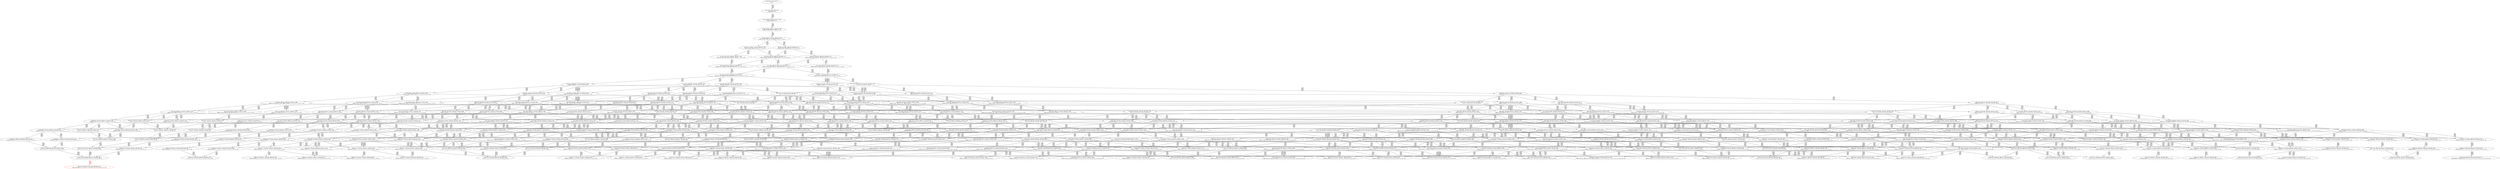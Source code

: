 digraph {
	S0[label="S0: [0, 0] [0, 0] [0, 0] [0, 0] \n{}{}"];
	S1[label="S1: [0, 0] [0, 0] [0, 0] [49, 62] \n{T0J0:49-62}{1}"];
	S2[label="S2: [49, 49] [49, 49] [49, 62] [118, 149] \n{T0J1:118-149}{1, 2}"];
	S3[label="S3: [49, 49] [49, 62] [101, 128] [118, 149] \n{T0J1:118-149, T0J2:101-128}{1, 2, 3}"];
	S4[label="S4: [49, 62] [93, 117] [101, 128] [118, 149] \n{T0J1:118-149, T0J2:101-128, T0J9:93-117}{1, 2, 3, 10}"];
	S5[label="S5: [101, 117] [101, 117] [118, 149] [152, 181] \n{T0J1:118-149, T0J3:152-181}{1, 2, 3, 4, 10}"];
	S6[label="S6: [93, 117] [101, 128] [118, 149] [168, 211] \n{T0J1:118-149, T0J10:168-211}{1, 2, 3, 10, 11}"];
	S7[label="S7: [101, 117] [118, 149] [152, 181] [157, 188] \n{T0J1:118-149, T0J3:152-181, T0J8:157-188}{1, 2, 3, 4, 9, 10}"];
	S8[label="S8: [101, 128] [118, 149] [152, 181] [168, 211] \n{T0J1:118-149, T0J3:152-181, T0J10:168-211}{1, 2, 3, 4, 10, 11}"];
	S9[label="S9: [101, 128] [118, 149] [144, 181] [168, 211] \n{T0J1:118-149, T0J10:168-211, T0J13:144-181}{1, 2, 3, 10, 11, 14}"];
	S10[label="S10: [118, 149] [152, 181] [157, 199] [168, 211] \n{T0J3:152-181, T0J8:157-199, T0J10:168-211}{1, 2, 3, 4, 9, 10, 11}"];
	S11[label="S11: [118, 149] [144, 181] [152, 192] [168, 211] \n{T0J3:152-192, T0J10:168-211, T0J13:144-191}{1, 2, 3, 4, 10, 11, 14}"];
	S12[label="S12: [118, 149] [137, 173] [144, 181] [168, 211] \n{T0J10:168-211, T0J13:144-181, T0J17:137-173}{1, 2, 3, 10, 11, 14, 18}"];
	S13[label="S13: [144, 181] [152, 199] [168, 211] [169, 220] \n{T0J3:152-192, T0J8:157-220, T0J10:168-211}{1, 2, 3, 4, 9, 10, 11, 14}"];
	S14[label="S14: [137, 173] [144, 181] [154, 211] [168, 213] \n{T0J3:152-213, T0J10:168-211}{1, 2, 3, 4, 10, 11, 14, 18}"];
	S15[label="S15: [152, 199] [168, 211] [169, 220] [215, 260] \n{T0J4:215-260}{1, 2, 3, 4, 5, 9, 10, 11, 14}"];
	S16[label="S16: [168, 181] [168, 199] [169, 220] [216, 242] \n{T0J11:216-242}{1, 2, 3, 4, 9, 10, 11, 12, 14}"];
	S17[label="S17: [152, 199] [168, 211] [169, 220] [185, 233] \n{T0J14:185-233}{1, 2, 3, 4, 9, 10, 11, 14, 15}"];
	S18[label="S18: [144, 199] [154, 211] [168, 220] [180, 244] \n{}{1, 2, 3, 4, 9, 10, 11, 14, 18}"];
	S19[label="S19: [152, 173] [154, 181] [168, 211] [215, 252] \n{T0J4:215-252}{1, 2, 3, 4, 5, 10, 11, 14, 18}"];
	S20[label="S20: [168, 211] [169, 220] [215, 260] [227, 293] \n{T0J4:215-260, T0J5:227-293}{1, 2, 3, 4, 5, 6, 9, 10, 11, 14}"];
	S21[label="S21: [168, 211] [169, 220] [215, 260] [216, 260] \n{T0J4:215-260, T0J11:216-260}{1, 2, 3, 4, 5, 9, 10, 11, 12, 14}"];
	S22[label="S22: [168, 211] [169, 220] [185, 251] [215, 278] \n{T0J4:215-278}{1, 2, 3, 4, 5, 9, 10, 11, 14, 15}"];
	S23[label="S23: [154, 211] [168, 220] [180, 245] [215, 290] \n{T0J4:215-290}{1, 2, 3, 4, 5, 9, 10, 11, 14, 18}"];
	S24[label="S24: [168, 199] [169, 220] [216, 242] [241, 273] \n{T0J11:216-242, T0J12:241-273}{1, 2, 3, 4, 9, 10, 11, 12, 13, 14}"];
	S25[label="S25: [168, 211] [169, 220] [185, 233] [216, 260] \n{T0J11:216-260}{1, 2, 3, 4, 9, 10, 11, 12, 14, 15}"];
	S26[label="S26: [168, 211] [168, 220] [180, 244] [216, 272] \n{T0J11:216-272}{1, 2, 3, 4, 9, 10, 11, 12, 14, 18}"];
	S27[label="S27: [168, 211] [169, 220] [185, 233] [203, 263] \n{T0J15:203-263}{1, 2, 3, 4, 9, 10, 11, 14, 15, 16}"];
	S28[label="S28: [154, 211] [168, 220] [180, 244] [185, 262] \n{}{1, 2, 3, 4, 9, 10, 11, 14, 15, 18}"];
	S29[label="S29: [146, 211] [154, 213] [168, 220] [180, 244] \n{T0J18:146-213}{1, 2, 3, 4, 9, 10, 11, 14, 18, 19}"];
	S30[label="S30: [154, 181] [168, 211] [215, 252] [227, 267] \n{T0J4:215-252, T0J5:227-267}{1, 2, 3, 4, 5, 6, 10, 11, 14, 18}"];
	S31[label="S31: [169, 220] [215, 260] [227, 293] [237, 298] \n{T0J4:215-260, T0J5:227-293, T0J6:237-298}{1, 2, 3, 4, 5, 6, 7, 9, 10, 11, 14}"];
	S32[label="S32: [169, 220] [215, 260] [216, 272] [227, 305] \n{T0J4:215-260, T0J5:227-305, T0J11:216-272}{1, 2, 3, 4, 5, 6, 9, 10, 11, 12, 14}"];
	S33[label="S33: [169, 220] [185, 260] [215, 278] [227, 305] \n{T0J4:215-278, T0J5:227-305}{1, 2, 3, 4, 5, 6, 9, 10, 11, 14, 15}"];
	S34[label="S34: [168, 220] [180, 256] [215, 290] [227, 305] \n{T0J4:215-290, T0J5:227-305}{1, 2, 3, 4, 5, 6, 9, 10, 11, 14, 18}"];
	S35[label="S35: [169, 220] [215, 260] [216, 273] [241, 303] \n{T0J4:215-278, T0J11:216-260, T0J12:241-303}{1, 2, 3, 4, 5, 9, 10, 11, 12, 13, 14}"];
	S36[label="S36: [169, 220] [185, 260] [215, 272] [216, 290] \n{T0J4:215-290, T0J11:216-272}{1, 2, 3, 4, 5, 9, 10, 11, 12, 14, 15}"];
	S37[label="S37: [168, 220] [180, 256] [215, 272] [216, 290] \n{T0J4:215-290, T0J11:216-272}{1, 2, 3, 4, 5, 9, 10, 11, 12, 14, 18}"];
	S38[label="S38: [169, 220] [185, 251] [203, 274] [219, 290] \n{T0J4:215-290}{1, 2, 3, 4, 5, 9, 10, 11, 14, 15, 16}"];
	S39[label="S39: [168, 220] [180, 251] [185, 262] [215, 290] \n{T0J4:215-290}{1, 2, 3, 4, 5, 9, 10, 11, 14, 15, 18}"];
	S40[label="S40: [154, 213] [168, 220] [180, 245] [215, 290] \n{T0J4:215-290}{1, 2, 3, 4, 5, 9, 10, 11, 14, 18, 19}"];
	S41[label="S41: [169, 220] [185, 242] [216, 260] [241, 303] \n{T0J11:216-260, T0J12:241-303}{1, 2, 3, 4, 9, 10, 11, 12, 13, 14, 15}"];
	S42[label="S42: [168, 220] [180, 244] [216, 272] [241, 303] \n{T0J11:216-272, T0J12:241-303}{1, 2, 3, 4, 9, 10, 11, 12, 13, 14, 18}"];
	S43[label="S43: [169, 220] [185, 233] [203, 263] [216, 274] \n{T0J11:216-272}{1, 2, 3, 4, 9, 10, 11, 12, 14, 15, 16}"];
	S44[label="S44: [168, 220] [180, 244] [185, 262] [216, 272] \n{T0J11:216-272}{1, 2, 3, 4, 9, 10, 11, 12, 14, 15, 18}"];
	S45[label="S45: [168, 213] [168, 220] [180, 244] [216, 272] \n{T0J11:216-272}{1, 2, 3, 4, 9, 10, 11, 12, 14, 18, 19}"];
	S46[label="S46: [169, 220] [185, 233] [203, 254] [203, 263] \n{T0J16:203-254}{1, 2, 3, 4, 9, 10, 11, 14, 15, 16, 17}"];
	S47[label="S47: [168, 220] [180, 244] [185, 262] [204, 274] \n{}{1, 2, 3, 4, 9, 10, 11, 14, 15, 16, 18}"];
	S48[label="S48: [154, 213] [168, 220] [180, 244] [185, 262] \n{}{1, 2, 3, 4, 9, 10, 11, 14, 15, 18, 19}"];
	S49[label="S49: [153, 213] [154, 219] [168, 220] [180, 244] \n{T0J19:153-219}{1, 2, 3, 4, 9, 10, 11, 14, 18, 19, 20}"];
	S50[label="S50: [168, 211] [215, 252] [223, 267] [227, 268] \n{T0J4:215-252, T0J5:227-267, T0J6:223-268}{1, 2, 3, 4, 5, 6, 7, 10, 11, 14, 18}"];
	S51[label="S51: [194, 252] [215, 260] [227, 293] [237, 298] \n{T0J5:227-293, T0J6:237-298, T0J7:194-252}{1, 2, 3, 4, 5, 6, 7, 8, 9, 10, 11, 14}"];
	S52[label="S52: [215, 260] [216, 273] [227, 305] [237, 307] \n{T0J5:227-305, T0J6:237-307}{1, 2, 3, 4, 5, 6, 7, 9, 10, 11, 12, 14}"];
	S53[label="S53: [185, 260] [215, 278] [227, 305] [237, 307] \n{T0J5:227-305, T0J6:237-307}{1, 2, 3, 4, 5, 6, 7, 9, 10, 11, 14, 15}"];
	S54[label="S54: [180, 256] [215, 290] [224, 305] [227, 307] \n{T0J5:227-305, T0J6:223-307}{1, 2, 3, 4, 5, 6, 7, 9, 10, 11, 14, 18}"];
	S55[label="S55: [215, 260] [216, 273] [227, 304] [242, 314] \n{T0J5:227-314, T0J12:241-304}{1, 2, 3, 4, 5, 6, 9, 10, 11, 12, 13, 14}"];
	S56[label="S56: [185, 260] [215, 273] [216, 290] [227, 314] \n{T0J5:227-314}{1, 2, 3, 4, 5, 6, 9, 10, 11, 12, 14, 15}"];
	S57[label="S57: [180, 256] [215, 273] [216, 290] [227, 314] \n{T0J5:227-314}{1, 2, 3, 4, 5, 6, 9, 10, 11, 12, 14, 18}"];
	S58[label="S58: [185, 260] [203, 274] [219, 290] [227, 314] \n{T0J5:227-314}{1, 2, 3, 4, 5, 6, 9, 10, 11, 14, 15, 16}"];
	S59[label="S59: [180, 256] [185, 262] [215, 290] [227, 314] \n{T0J5:227-314}{1, 2, 3, 4, 5, 6, 9, 10, 11, 14, 15, 18}"];
	S60[label="S60: [168, 220] [180, 256] [215, 290] [227, 307] \n{T0J4:215-290, T0J5:227-307}{1, 2, 3, 4, 5, 6, 9, 10, 11, 14, 18, 19}"];
	S61[label="S61: [185, 260] [215, 272] [216, 299] [241, 304] \n{T0J4:215-299, T0J12:241-304}{1, 2, 3, 4, 5, 9, 10, 11, 12, 13, 14, 15}"];
	S62[label="S62: [180, 258] [215, 272] [216, 299] [241, 304] \n{T0J4:215-299, T0J12:241-304}{1, 2, 3, 4, 5, 9, 10, 11, 12, 13, 14, 18}"];
	S63[label="S63: [185, 260] [203, 273] [216, 274] [219, 299] \n{T0J4:215-299}{1, 2, 3, 4, 5, 9, 10, 11, 12, 14, 15, 16}"];
	S64[label="S64: [180, 256] [185, 262] [215, 273] [216, 299] \n{T0J4:215-299}{1, 2, 3, 4, 5, 9, 10, 11, 12, 14, 15, 18}"];
	S65[label="S65: [168, 220] [180, 256] [215, 273] [216, 292] \n{T0J4:215-292, T0J11:216-273}{1, 2, 3, 4, 5, 9, 10, 11, 12, 14, 18, 19}"];
	S66[label="S66: [185, 251] [203, 254] [203, 274] [219, 299] \n{T0J4:215-299}{1, 2, 3, 4, 5, 9, 10, 11, 14, 15, 16, 17}"];
	S67[label="S67: [180, 251] [185, 262] [204, 274] [219, 299] \n{T0J4:215-299}{1, 2, 3, 4, 5, 9, 10, 11, 14, 15, 16, 18}"];
	S68[label="S68: [168, 220] [180, 251] [185, 262] [215, 292] \n{T0J4:215-292}{1, 2, 3, 4, 5, 9, 10, 11, 14, 15, 18, 19}"];
	S69[label="S69: [154, 219] [168, 220] [180, 245] [215, 292] \n{T0J4:215-292}{1, 2, 3, 4, 5, 9, 10, 11, 14, 18, 19, 20}"];
	S70[label="S70: [185, 242] [203, 263] [216, 276] [241, 304] \n{T0J11:216-272, T0J12:241-304}{1, 2, 3, 4, 9, 10, 11, 12, 13, 14, 15, 16}"];
	S71[label="S71: [180, 244] [185, 264] [216, 272] [241, 304] \n{T0J11:216-272, T0J12:241-304}{1, 2, 3, 4, 9, 10, 11, 12, 13, 14, 15, 18}"];
	S72[label="S72: [168, 220] [180, 244] [216, 272] [241, 304] \n{T0J11:216-272, T0J12:241-304}{1, 2, 3, 4, 9, 10, 11, 12, 13, 14, 18, 19}"];
	S73[label="S73: [185, 233] [203, 254] [203, 263] [216, 274] \n{T0J11:216-273}{1, 2, 3, 4, 9, 10, 11, 12, 14, 15, 16, 17}"];
	S74[label="S74: [180, 244] [185, 262] [204, 273] [216, 274] \n{T0J11:216-273}{1, 2, 3, 4, 9, 10, 11, 12, 14, 15, 16, 18}"];
	S75[label="S75: [168, 220] [180, 244] [185, 262] [216, 273] \n{T0J11:216-273}{1, 2, 3, 4, 9, 10, 11, 12, 14, 15, 18, 19}"];
	S76[label="S76: [168, 219] [168, 220] [180, 244] [216, 273] \n{T0J11:216-273}{1, 2, 3, 4, 9, 10, 11, 12, 14, 18, 19, 20}"];
	S77[label="S77: [180, 244] [185, 254] [203, 262] [204, 274] \n{}{1, 2, 3, 4, 9, 10, 11, 14, 15, 16, 17, 18}"];
	S78[label="S78: [168, 220] [180, 244] [185, 262] [204, 274] \n{}{1, 2, 3, 4, 9, 10, 11, 14, 15, 16, 18, 19}"];
	S79[label="S79: [154, 219] [168, 220] [180, 244] [185, 262] \n{}{1, 2, 3, 4, 9, 10, 11, 14, 15, 18, 19, 20}"];
	S80[label="S80: [154, 210] [168, 220] [180, 244] [215, 288] \n{T0J23:215-288}{1, 2, 3, 4, 9, 10, 11, 14, 18, 19, 20, 24}"];
	S81[label="S81: [193, 243] [215, 252] [223, 267] [227, 268] \n{T0J4:215-252, T0J5:227-267, T0J6:223-268, T0J7:193-243}{1, 2, 3, 4, 5, 6, 7, 8, 10, 11, 14, 18}"];
	S82[label="S82: [215, 273] [227, 293] [237, 305] [240, 313] \n{}{1, 2, 3, 4, 5, 6, 7, 8, 9, 10, 11, 12, 14}"];
	S83[label="S83: [210, 278] [215, 292] [227, 305] [237, 307] \n{}{1, 2, 3, 4, 5, 6, 7, 8, 9, 10, 11, 14, 15}"];
	S84[label="S84: [205, 288] [215, 290] [224, 305] [227, 314] \n{}{1, 2, 3, 4, 5, 6, 7, 8, 9, 10, 11, 14, 18}"];
	S85[label="S85: [215, 273] [216, 290] [227, 314] [237, 347] \n{T0J6:237-347}{1, 2, 3, 4, 5, 6, 7, 9, 10, 11, 12, 14, 15}"];
	S86[label="S86: [203, 274] [219, 290] [227, 314] [237, 347] \n{T0J6:237-347}{1, 2, 3, 4, 5, 6, 7, 9, 10, 11, 14, 15, 16}"];
	S87[label="S87: [185, 262] [215, 290] [224, 314] [227, 343] \n{T0J6:223-343}{1, 2, 3, 4, 5, 6, 7, 9, 10, 11, 14, 15, 18}"];
	S88[label="S88: [215, 273] [216, 290] [227, 314] [228, 343] \n{T0J6:223-343}{1, 2, 3, 4, 5, 6, 7, 9, 10, 11, 12, 14, 18}"];
	S89[label="S89: [180, 256] [215, 290] [224, 307] [227, 307] \n{T0J5:227-307, T0J6:223-307}{1, 2, 3, 4, 5, 6, 7, 9, 10, 11, 14, 18, 19}"];
	S90[label="S90: [216, 273] [227, 304] [242, 314] [284, 347] \n{T0J6:284-347}{1, 2, 3, 4, 5, 6, 7, 9, 10, 11, 12, 13, 14}"];
	S91[label="S91: [215, 273] [216, 299] [227, 304] [258, 354] \n{T0J5:227-354}{1, 2, 3, 4, 5, 6, 9, 10, 11, 12, 13, 14, 15}"];
	S92[label="S92: [203, 273] [216, 274] [219, 299] [233, 354] \n{T0J5:227-354}{1, 2, 3, 4, 5, 6, 9, 10, 11, 12, 14, 15, 16}"];
	S93[label="S93: [185, 262] [215, 273] [216, 299] [227, 350] \n{T0J5:227-350}{1, 2, 3, 4, 5, 6, 9, 10, 11, 12, 14, 15, 18}"];
	S94[label="S94: [215, 273] [216, 299] [227, 304] [253, 352] \n{T0J5:227-352}{1, 2, 3, 4, 5, 6, 9, 10, 11, 12, 13, 14, 18}"];
	S95[label="S95: [180, 256] [215, 273] [216, 292] [227, 314] \n{T0J5:227-314}{1, 2, 3, 4, 5, 6, 9, 10, 11, 12, 14, 18, 19}"];
	S96[label="S96: [203, 254] [203, 274] [219, 299] [227, 345] \n{T0J5:227-345}{1, 2, 3, 4, 5, 6, 9, 10, 11, 14, 15, 16, 17}"];
	S97[label="S97: [185, 262] [204, 274] [219, 299] [227, 345] \n{T0J5:227-345}{1, 2, 3, 4, 5, 6, 9, 10, 11, 14, 15, 16, 18}"];
	S98[label="S98: [180, 256] [185, 262] [215, 292] [227, 314] \n{T0J5:227-314}{1, 2, 3, 4, 5, 6, 9, 10, 11, 14, 15, 18, 19}"];
	S99[label="S99: [168, 220] [180, 256] [215, 292] [227, 313] \n{T0J5:227-313}{1, 2, 3, 4, 5, 6, 9, 10, 11, 14, 18, 19, 20}"];
	S100[label="S100: [203, 273] [216, 276] [219, 304] [241, 321] \n{T0J4:215-321}{1, 2, 3, 4, 5, 9, 10, 11, 12, 13, 14, 15, 16}"];
	S101[label="S101: [185, 264] [215, 273] [216, 304] [241, 323] \n{T0J4:215-323}{1, 2, 3, 4, 5, 9, 10, 11, 12, 13, 14, 15, 18}"];
	S102[label="S102: [180, 256] [215, 273] [216, 299] [241, 304] \n{T0J4:215-299, T0J12:241-304}{1, 2, 3, 4, 5, 9, 10, 11, 12, 13, 14, 18, 19}"];
	S103[label="S103: [203, 254] [203, 273] [216, 274] [220, 312] \n{T0J4:215-312}{1, 2, 3, 4, 5, 9, 10, 11, 12, 14, 15, 16, 17}"];
	S104[label="S104: [185, 262] [204, 273] [216, 274] [221, 323] \n{T0J4:215-323}{1, 2, 3, 4, 5, 9, 10, 11, 12, 14, 15, 16, 18}"];
	S105[label="S105: [180, 256] [185, 262] [215, 273] [216, 299] \n{T0J4:215-299}{1, 2, 3, 4, 5, 9, 10, 11, 12, 14, 15, 18, 19}"];
	S106[label="S106: [168, 220] [180, 256] [215, 273] [216, 298] \n{T0J4:215-298}{1, 2, 3, 4, 5, 9, 10, 11, 12, 14, 18, 19, 20}"];
	S107[label="S107: [185, 254] [203, 262] [204, 274] [219, 323] \n{T0J4:215-323}{1, 2, 3, 4, 5, 9, 10, 11, 14, 15, 16, 17, 18}"];
	S108[label="S108: [180, 251] [185, 262] [204, 274] [219, 299] \n{T0J4:215-299}{1, 2, 3, 4, 5, 9, 10, 11, 14, 15, 16, 18, 19}"];
	S109[label="S109: [168, 220] [180, 251] [185, 262] [215, 298] \n{T0J4:215-298}{1, 2, 3, 4, 5, 9, 10, 11, 14, 15, 18, 19, 20}"];
	S110[label="S110: [168, 220] [180, 245] [215, 288] [216, 292] \n{T0J4:215-292, T0J23:215-288}{1, 2, 3, 4, 5, 9, 10, 11, 14, 18, 19, 20, 24}"];
	S111[label="S111: [203, 256] [203, 263] [216, 276] [241, 304] \n{T0J11:216-273, T0J12:241-304}{1, 2, 3, 4, 9, 10, 11, 12, 13, 14, 15, 16, 17}"];
	S112[label="S112: [185, 264] [204, 273] [216, 276] [241, 304] \n{T0J11:216-273, T0J12:241-304}{1, 2, 3, 4, 9, 10, 11, 12, 13, 14, 15, 16, 18}"];
	S113[label="S113: [180, 244] [185, 264] [216, 273] [241, 304] \n{T0J11:216-273, T0J12:241-304}{1, 2, 3, 4, 9, 10, 11, 12, 13, 14, 15, 18, 19}"];
	S114[label="S114: [168, 221] [180, 244] [216, 273] [241, 304] \n{T0J11:216-273, T0J12:241-304}{1, 2, 3, 4, 9, 10, 11, 12, 13, 14, 18, 19, 20}"];
	S115[label="S115: [185, 254] [203, 262] [204, 273] [216, 274] \n{T0J11:216-273}{1, 2, 3, 4, 9, 10, 11, 12, 14, 15, 16, 17, 18}"];
	S116[label="S116: [180, 244] [185, 262] [204, 273] [216, 274] \n{T0J11:216-273}{1, 2, 3, 4, 9, 10, 11, 12, 14, 15, 16, 18, 19}"];
	S117[label="S117: [168, 220] [180, 244] [185, 262] [216, 273] \n{T0J11:216-273}{1, 2, 3, 4, 9, 10, 11, 12, 14, 15, 18, 19, 20}"];
	S118[label="S118: [168, 220] [180, 244] [215, 273] [216, 288] \n{T0J11:216-273, T0J23:215-288}{1, 2, 3, 4, 9, 10, 11, 12, 14, 18, 19, 20, 24}"];
	S119[label="S119: [180, 244] [185, 254] [203, 262] [204, 274] \n{}{1, 2, 3, 4, 9, 10, 11, 14, 15, 16, 17, 18, 19}"];
	S120[label="S120: [203, 221] [203, 254] [204, 262] [211, 274] \n{T0J22:211-221}{1, 2, 3, 4, 9, 10, 11, 14, 15, 16, 17, 18, 23}"];
	S121[label="S121: [168, 220] [180, 244] [185, 262] [204, 274] \n{}{1, 2, 3, 4, 9, 10, 11, 14, 15, 16, 18, 19, 20}"];
	S122[label="S122: [168, 220] [180, 244] [185, 262] [215, 288] \n{T0J23:215-288}{1, 2, 3, 4, 9, 10, 11, 14, 15, 18, 19, 20, 24}"];
	S123[label="S123: [227, 304] [237, 305] [240, 314] [284, 365] \n{}{1, 2, 3, 4, 5, 6, 7, 8, 9, 10, 11, 12, 13, 14}"];
	S124[label="S124: [215, 292] [227, 305] [237, 314] [240, 347] \n{}{1, 2, 3, 4, 5, 6, 7, 8, 9, 10, 11, 12, 14, 15}"];
	S125[label="S125: [215, 290] [227, 306] [228, 314] [237, 347] \n{}{1, 2, 3, 4, 5, 6, 7, 8, 9, 10, 11, 14, 15, 16}"];
	S126[label="S126: [210, 290] [215, 294] [224, 314] [227, 343] \n{}{1, 2, 3, 4, 5, 6, 7, 8, 9, 10, 11, 14, 15, 18}"];
	S127[label="S127: [215, 290] [224, 305] [227, 314] [240, 349] \n{}{1, 2, 3, 4, 5, 6, 7, 8, 9, 10, 11, 12, 14, 18}"];
	S128[label="S128: [205, 288] [215, 290] [224, 307] [227, 314] \n{}{1, 2, 3, 4, 5, 6, 7, 8, 9, 10, 11, 14, 18, 19}"];
	S129[label="S129: [216, 274] [219, 299] [233, 354] [251, 360] \n{T0J6:237-360}{1, 2, 3, 4, 5, 6, 7, 9, 10, 11, 12, 14, 15, 16}"];
	S130[label="S130: [203, 274] [219, 299] [227, 341] [238, 347] \n{T0J6:237-347}{1, 2, 3, 4, 5, 6, 7, 9, 10, 11, 14, 15, 16, 17}"];
	S131[label="S131: [204, 274] [219, 299] [227, 345] [236, 349] \n{T0J6:223-349}{1, 2, 3, 4, 5, 6, 7, 9, 10, 11, 14, 15, 16, 18}"];
	S132[label="S132: [215, 273] [216, 299] [227, 349] [233, 350] \n{T0J6:223-349}{1, 2, 3, 4, 5, 6, 7, 9, 10, 11, 12, 14, 15, 18}"];
	S133[label="S133: [185, 262] [215, 292] [224, 314] [227, 343] \n{T0J6:223-343}{1, 2, 3, 4, 5, 6, 7, 9, 10, 11, 14, 15, 18, 19}"];
	S134[label="S134: [215, 273] [216, 292] [227, 314] [228, 343] \n{T0J6:223-343}{1, 2, 3, 4, 5, 6, 7, 9, 10, 11, 12, 14, 18, 19}"];
	S135[label="S135: [215, 262] [221, 290] [224, 307] [227, 307] \n{T0J5:227-307, T0J6:223-307, T0J14:221-262}{1, 2, 3, 4, 5, 6, 7, 9, 10, 11, 14, 15, 18, 19}"];
	S136[label="S136: [180, 256] [215, 292] [224, 307] [227, 313] \n{T0J5:227-313, T0J6:223-307}{1, 2, 3, 4, 5, 6, 7, 9, 10, 11, 14, 18, 19, 20}"];
	S137[label="S137: [216, 299] [227, 304] [258, 354] [284, 360] \n{T0J6:284-360}{1, 2, 3, 4, 5, 6, 7, 9, 10, 11, 12, 13, 14, 15}"];
	S138[label="S138: [216, 276] [219, 304] [233, 321] [276, 367] \n{T0J5:227-367}{1, 2, 3, 4, 5, 6, 9, 10, 11, 12, 13, 14, 15, 16}"];
	S139[label="S139: [203, 273] [216, 274] [220, 312] [238, 354] \n{T0J5:227-354}{1, 2, 3, 4, 5, 6, 9, 10, 11, 12, 14, 15, 16, 17}"];
	S140[label="S140: [204, 273] [216, 274] [221, 323] [233, 356] \n{T0J5:227-356}{1, 2, 3, 4, 5, 6, 9, 10, 11, 12, 14, 15, 16, 18}"];
	S141[label="S141: [215, 273] [216, 304] [227, 323] [258, 358] \n{T0J5:227-358}{1, 2, 3, 4, 5, 6, 9, 10, 11, 12, 13, 14, 15, 18}"];
	S142[label="S142: [185, 262] [215, 273] [216, 299] [227, 350] \n{T0J5:227-350}{1, 2, 3, 4, 5, 6, 9, 10, 11, 12, 14, 15, 18, 19}"];
	S143[label="S143: [216, 299] [227, 304] [253, 352] [284, 360] \n{T0J6:284-360}{1, 2, 3, 4, 5, 6, 7, 9, 10, 11, 12, 13, 14, 18}"];
	S144[label="S144: [215, 273] [216, 299] [227, 304] [253, 350] \n{T0J5:227-350}{1, 2, 3, 4, 5, 6, 9, 10, 11, 12, 13, 14, 18, 19}"];
	S145[label="S145: [215, 262] [216, 273] [221, 292] [227, 314] \n{T0J5:227-314, T0J14:221-262}{1, 2, 3, 4, 5, 6, 9, 10, 11, 12, 14, 15, 18, 19}"];
	S146[label="S146: [180, 256] [215, 273] [216, 298] [227, 314] \n{T0J5:227-314}{1, 2, 3, 4, 5, 6, 9, 10, 11, 12, 14, 18, 19, 20}"];
	S147[label="S147: [203, 262] [204, 274] [219, 323] [227, 348] \n{T0J5:227-348}{1, 2, 3, 4, 5, 6, 9, 10, 11, 14, 15, 16, 17, 18}"];
	S148[label="S148: [185, 262] [204, 274] [219, 299] [227, 345] \n{T0J5:227-345}{1, 2, 3, 4, 5, 6, 9, 10, 11, 14, 15, 16, 18, 19}"];
	S149[label="S149: [180, 256] [185, 262] [215, 298] [227, 314] \n{T0J5:227-314}{1, 2, 3, 4, 5, 6, 9, 10, 11, 14, 15, 18, 19, 20}"];
	S150[label="S150: [180, 256] [215, 288] [216, 292] [230, 314] \n{T0J5:227-314}{1, 2, 3, 4, 5, 6, 9, 10, 11, 14, 18, 19, 20, 24}"];
	S151[label="S151: [203, 273] [216, 276] [220, 304] [241, 335] \n{T0J4:215-335}{1, 2, 3, 4, 5, 9, 10, 11, 12, 13, 14, 15, 16, 17}"];
	S152[label="S152: [204, 273] [216, 276] [221, 304] [241, 343] \n{T0J4:215-343}{1, 2, 3, 4, 5, 9, 10, 11, 12, 13, 14, 15, 16, 18}"];
	S153[label="S153: [185, 264] [215, 273] [216, 304] [241, 323] \n{T0J4:215-323}{1, 2, 3, 4, 5, 9, 10, 11, 12, 13, 14, 15, 18, 19}"];
	S154[label="S154: [180, 256] [215, 273] [216, 300] [241, 304] \n{T0J4:215-300, T0J12:241-304}{1, 2, 3, 4, 5, 9, 10, 11, 12, 13, 14, 18, 19, 20}"];
	S155[label="S155: [203, 262] [204, 273] [216, 274] [221, 333] \n{T0J4:215-333}{1, 2, 3, 4, 5, 9, 10, 11, 12, 14, 15, 16, 17, 18}"];
	S156[label="S156: [185, 262] [204, 273] [216, 274] [221, 323] \n{T0J4:215-323}{1, 2, 3, 4, 5, 9, 10, 11, 12, 14, 15, 16, 18, 19}"];
	S157[label="S157: [180, 256] [185, 262] [215, 273] [216, 299] \n{T0J4:215-299}{1, 2, 3, 4, 5, 9, 10, 11, 12, 14, 15, 18, 19, 20}"];
	S158[label="S158: [180, 256] [215, 273] [216, 288] [216, 299] \n{T0J4:215-299}{1, 2, 3, 4, 5, 9, 10, 11, 12, 14, 18, 19, 20, 24}"];
	S159[label="S159: [185, 254] [203, 262] [204, 274] [219, 323] \n{T0J4:215-323}{1, 2, 3, 4, 5, 9, 10, 11, 14, 15, 16, 17, 18, 19}"];
	S160[label="S160: [203, 254] [204, 262] [211, 274] [219, 323] \n{T0J4:215-323}{1, 2, 3, 4, 5, 9, 10, 11, 14, 15, 16, 17, 18, 23}"];
	S161[label="S161: [180, 251] [185, 262] [204, 274] [219, 299] \n{T0J4:215-299}{1, 2, 3, 4, 5, 9, 10, 11, 14, 15, 16, 18, 19, 20}"];
	S162[label="S162: [180, 251] [185, 262] [215, 288] [216, 299] \n{T0J4:215-299}{1, 2, 3, 4, 5, 9, 10, 11, 14, 15, 18, 19, 20, 24}"];
	S163[label="S163: [203, 262] [204, 273] [216, 276] [241, 304] \n{T0J11:216-273, T0J12:241-304}{1, 2, 3, 4, 9, 10, 11, 12, 13, 14, 15, 16, 17, 18}"];
	S164[label="S164: [185, 264] [204, 273] [216, 276] [241, 304] \n{T0J11:216-273, T0J12:241-304}{1, 2, 3, 4, 9, 10, 11, 12, 13, 14, 15, 16, 18, 19}"];
	S165[label="S165: [180, 244] [185, 264] [216, 273] [241, 304] \n{T0J11:216-273, T0J12:241-304}{1, 2, 3, 4, 9, 10, 11, 12, 13, 14, 15, 18, 19, 20}"];
	S166[label="S166: [180, 244] [215, 273] [216, 290] [241, 304] \n{T0J11:216-273, T0J12:241-304, T0J23:215-290}{1, 2, 3, 4, 9, 10, 11, 12, 13, 14, 18, 19, 20, 24}"];
	S167[label="S167: [185, 254] [203, 262] [204, 273] [216, 274] \n{T0J11:216-273}{1, 2, 3, 4, 9, 10, 11, 12, 14, 15, 16, 17, 18, 19}"];
	S168[label="S168: [203, 254] [204, 262] [211, 273] [216, 274] \n{T0J11:216-273}{1, 2, 3, 4, 9, 10, 11, 12, 14, 15, 16, 17, 18, 23}"];
	S169[label="S169: [180, 244] [185, 262] [204, 273] [216, 274] \n{T0J11:216-273}{1, 2, 3, 4, 9, 10, 11, 12, 14, 15, 16, 18, 19, 20}"];
	S170[label="S170: [180, 244] [185, 262] [215, 273] [216, 288] \n{T0J11:216-273, T0J23:215-288}{1, 2, 3, 4, 9, 10, 11, 12, 14, 15, 18, 19, 20, 24}"];
	S171[label="S171: [180, 244] [185, 254] [203, 262] [204, 274] \n{}{1, 2, 3, 4, 9, 10, 11, 14, 15, 16, 17, 18, 19, 20}"];
	S172[label="S172: [203, 221] [203, 254] [204, 262] [211, 274] \n{T0J22:211-221}{1, 2, 3, 4, 9, 10, 11, 14, 15, 16, 17, 18, 19, 23}"];
	S173[label="S173: [180, 244] [185, 262] [204, 274] [219, 288] \n{T0J23:215-288}{1, 2, 3, 4, 9, 10, 11, 14, 15, 16, 18, 19, 20, 24}"];
	S174[label="S174: [227, 305] [237, 331] [240, 356] [284, 384] \n{}{1, 2, 3, 4, 5, 6, 7, 8, 9, 10, 11, 12, 13, 14, 15}"];
	S175[label="S175: [219, 306] [228, 314] [237, 354] [251, 360] \n{}{1, 2, 3, 4, 5, 6, 7, 8, 9, 10, 11, 12, 14, 15, 16}"];
	S176[label="S176: [215, 299] [224, 314] [227, 349] [240, 351] \n{}{1, 2, 3, 4, 5, 6, 7, 8, 9, 10, 11, 12, 14, 15, 18}"];
	S177[label="S177: [215, 299] [224, 306] [227, 345] [236, 349] \n{}{1, 2, 3, 4, 5, 6, 7, 8, 9, 10, 11, 14, 15, 16, 18}"];
	S178[label="S178: [210, 292] [215, 294] [224, 314] [227, 343] \n{}{1, 2, 3, 4, 5, 6, 7, 8, 9, 10, 11, 14, 15, 18, 19}"];
	S179[label="S179: [224, 305] [227, 331] [240, 352] [284, 382] \n{}{1, 2, 3, 4, 5, 6, 7, 8, 9, 10, 11, 12, 13, 14, 18}"];
	S180[label="S180: [215, 292] [224, 307] [227, 314] [240, 349] \n{}{1, 2, 3, 4, 5, 6, 7, 8, 9, 10, 11, 12, 14, 18, 19}"];
	S181[label="S181: [215, 262] [224, 290] [227, 307] [246, 314] \n{T0J14:246-262}{1, 2, 3, 4, 5, 6, 7, 8, 9, 10, 11, 14, 15, 18, 19}"];
	S182[label="S182: [205, 288] [215, 292] [224, 307] [227, 314] \n{}{1, 2, 3, 4, 5, 6, 7, 8, 9, 10, 11, 14, 18, 19, 20}"];
	S183[label="S183: [219, 299] [227, 306] [228, 341] [238, 347] \n{T0J7:228-306}{1, 2, 3, 4, 5, 6, 7, 8, 9, 10, 11, 14, 15, 16, 17}"];
	S184[label="S184: [216, 274] [220, 312] [238, 354] [251, 360] \n{T0J6:237-360}{1, 2, 3, 4, 5, 6, 7, 9, 10, 11, 12, 14, 15, 16, 17}"];
	S185[label="S185: [204, 274] [219, 323] [227, 348] [239, 349] \n{T0J6:223-349}{1, 2, 3, 4, 5, 6, 7, 9, 10, 11, 14, 15, 16, 17, 18}"];
	S186[label="S186: [216, 274] [221, 323] [233, 356] [252, 360] \n{T0J6:223-360}{1, 2, 3, 4, 5, 6, 7, 9, 10, 11, 12, 14, 15, 16, 18}"];
	S187[label="S187: [204, 274] [219, 299] [227, 345] [236, 349] \n{T0J6:223-349}{1, 2, 3, 4, 5, 6, 7, 9, 10, 11, 14, 15, 16, 18, 19}"];
	S188[label="S188: [215, 273] [216, 299] [227, 349] [233, 350] \n{T0J6:223-349}{1, 2, 3, 4, 5, 6, 7, 9, 10, 11, 12, 14, 15, 18, 19}"];
	S189[label="S189: [215, 274] [224, 292] [227, 314] [236, 343] \n{T0J6:223-343, T0J15:236-274}{1, 2, 3, 4, 5, 6, 7, 9, 10, 11, 14, 15, 16, 18, 19}"];
	S190[label="S190: [185, 262] [215, 298] [224, 314] [227, 343] \n{T0J6:223-343}{1, 2, 3, 4, 5, 6, 7, 9, 10, 11, 14, 15, 18, 19, 20}"];
	S191[label="S191: [215, 273] [216, 298] [227, 314] [228, 343] \n{T0J6:223-343}{1, 2, 3, 4, 5, 6, 7, 9, 10, 11, 12, 14, 18, 19, 20}"];
	S192[label="S192: [215, 288] [216, 292] [227, 314] [242, 343] \n{T0J6:223-343}{1, 2, 3, 4, 5, 6, 7, 9, 10, 11, 14, 18, 19, 20, 24}"];
	S193[label="S193: [219, 304] [233, 321] [276, 363] [285, 367] \n{T0J6:285-363}{1, 2, 3, 4, 5, 6, 7, 9, 10, 11, 12, 13, 14, 15, 16}"];
	S194[label="S194: [216, 276] [220, 304] [238, 335] [276, 367] \n{T0J5:227-367}{1, 2, 3, 4, 5, 6, 9, 10, 11, 12, 13, 14, 15, 16, 17}"];
	S195[label="S195: [204, 273] [216, 274] [221, 333] [239, 356] \n{T0J5:227-356}{1, 2, 3, 4, 5, 6, 9, 10, 11, 12, 14, 15, 16, 17, 18}"];
	S196[label="S196: [216, 276] [221, 304] [233, 343] [277, 367] \n{T0J5:227-367}{1, 2, 3, 4, 5, 6, 9, 10, 11, 12, 13, 14, 15, 16, 18}"];
	S197[label="S197: [204, 273] [216, 274] [221, 323] [233, 356] \n{T0J5:227-356}{1, 2, 3, 4, 5, 6, 9, 10, 11, 12, 14, 15, 16, 18, 19}"];
	S198[label="S198: [216, 304] [227, 323] [258, 358] [284, 360] \n{T0J6:284-360}{1, 2, 3, 4, 5, 6, 7, 9, 10, 11, 12, 13, 14, 15, 18}"];
	S199[label="S199: [215, 273] [216, 304] [227, 323] [258, 358] \n{T0J5:227-358}{1, 2, 3, 4, 5, 6, 9, 10, 11, 12, 13, 14, 15, 18, 19}"];
	S200[label="S200: [215, 273] [216, 274] [227, 299] [236, 350] \n{T0J5:227-350, T0J15:236-274}{1, 2, 3, 4, 5, 6, 9, 10, 11, 12, 14, 15, 16, 18, 19}"];
	S201[label="S201: [185, 262] [215, 273] [216, 299] [227, 350] \n{T0J5:227-350}{1, 2, 3, 4, 5, 6, 9, 10, 11, 12, 14, 15, 18, 19, 20}"];
	S202[label="S202: [216, 299] [227, 304] [253, 350] [284, 360] \n{T0J6:284-360}{1, 2, 3, 4, 5, 6, 7, 9, 10, 11, 12, 13, 14, 18, 19}"];
	S203[label="S203: [215, 273] [216, 300] [227, 304] [253, 350] \n{T0J5:227-350}{1, 2, 3, 4, 5, 6, 9, 10, 11, 12, 13, 14, 18, 19, 20}"];
	S204[label="S204: [215, 273] [216, 288] [216, 299] [230, 350] \n{T0J5:227-350}{1, 2, 3, 4, 5, 6, 9, 10, 11, 12, 14, 18, 19, 20, 24}"];
	S205[label="S205: [203, 262] [204, 274] [219, 323] [227, 348] \n{T0J5:227-348}{1, 2, 3, 4, 5, 6, 9, 10, 11, 14, 15, 16, 17, 18, 19}"];
	S206[label="S206: [204, 262] [211, 274] [219, 323] [227, 348] \n{T0J5:227-348}{1, 2, 3, 4, 5, 6, 9, 10, 11, 14, 15, 16, 17, 18, 23}"];
	S207[label="S207: [185, 262] [204, 274] [219, 299] [227, 345] \n{T0J5:227-345}{1, 2, 3, 4, 5, 6, 9, 10, 11, 14, 15, 16, 18, 19, 20}"];
	S208[label="S208: [185, 262] [215, 288] [216, 299] [230, 345] \n{T0J5:227-345}{1, 2, 3, 4, 5, 6, 9, 10, 11, 14, 15, 18, 19, 20, 24}"];
	S209[label="S209: [204, 273] [216, 276] [221, 304] [241, 343] \n{T0J4:215-343}{1, 2, 3, 4, 5, 9, 10, 11, 12, 13, 14, 15, 16, 17, 18}"];
	S210[label="S210: [204, 273] [216, 276] [221, 304] [241, 343] \n{T0J4:215-343}{1, 2, 3, 4, 5, 9, 10, 11, 12, 13, 14, 15, 16, 18, 19}"];
	S211[label="S211: [185, 264] [215, 273] [216, 304] [241, 323] \n{T0J4:215-323}{1, 2, 3, 4, 5, 9, 10, 11, 12, 13, 14, 15, 18, 19, 20}"];
	S212[label="S212: [215, 273] [216, 290] [216, 304] [242, 323] \n{T0J4:215-323}{1, 2, 3, 4, 5, 9, 10, 11, 12, 13, 14, 18, 19, 20, 24}"];
	S213[label="S213: [203, 262] [204, 273] [216, 274] [221, 333] \n{T0J4:215-333}{1, 2, 3, 4, 5, 9, 10, 11, 12, 14, 15, 16, 17, 18, 19}"];
	S214[label="S214: [204, 262] [211, 273] [216, 274] [221, 333] \n{T0J4:215-333}{1, 2, 3, 4, 5, 9, 10, 11, 12, 14, 15, 16, 17, 18, 23}"];
	S215[label="S215: [185, 262] [204, 273] [216, 274] [221, 323] \n{T0J4:215-323}{1, 2, 3, 4, 5, 9, 10, 11, 12, 14, 15, 16, 18, 19, 20}"];
	S216[label="S216: [185, 262] [215, 273] [216, 288] [221, 323] \n{T0J4:215-323}{1, 2, 3, 4, 5, 9, 10, 11, 12, 14, 15, 18, 19, 20, 24}"];
	S217[label="S217: [185, 254] [203, 262] [204, 274] [219, 323] \n{T0J4:215-323}{1, 2, 3, 4, 5, 9, 10, 11, 14, 15, 16, 17, 18, 19, 20}"];
	S218[label="S218: [203, 254] [204, 262] [211, 274] [219, 323] \n{T0J4:215-323}{1, 2, 3, 4, 5, 9, 10, 11, 14, 15, 16, 17, 18, 19, 23}"];
	S219[label="S219: [185, 262] [204, 274] [216, 288] [231, 323] \n{T0J4:215-323}{1, 2, 3, 4, 5, 9, 10, 11, 14, 15, 16, 18, 19, 20, 24}"];
	S220[label="S220: [203, 262] [204, 273] [216, 276] [241, 304] \n{T0J11:216-273, T0J12:241-304}{1, 2, 3, 4, 9, 10, 11, 12, 13, 14, 15, 16, 17, 18, 19}"];
	S221[label="S221: [204, 262] [211, 273] [216, 276] [241, 304] \n{T0J11:216-273, T0J12:241-304}{1, 2, 3, 4, 9, 10, 11, 12, 13, 14, 15, 16, 17, 18, 23}"];
	S222[label="S222: [185, 264] [204, 273] [216, 276] [241, 304] \n{T0J11:216-273, T0J12:241-304}{1, 2, 3, 4, 9, 10, 11, 12, 13, 14, 15, 16, 18, 19, 20}"];
	S223[label="S223: [185, 264] [215, 273] [216, 290] [241, 304] \n{T0J11:216-273, T0J12:241-304, T0J23:215-290}{1, 2, 3, 4, 9, 10, 11, 12, 13, 14, 15, 18, 19, 20, 24}"];
	S224[label="S224: [185, 254] [203, 262] [204, 273] [216, 274] \n{T0J11:216-273}{1, 2, 3, 4, 9, 10, 11, 12, 14, 15, 16, 17, 18, 19, 20}"];
	S225[label="S225: [203, 254] [204, 262] [211, 273] [216, 274] \n{T0J11:216-273}{1, 2, 3, 4, 9, 10, 11, 12, 14, 15, 16, 17, 18, 19, 23}"];
	S226[label="S226: [185, 262] [204, 273] [216, 274] [228, 288] \n{T0J11:216-273, T0J23:215-288}{1, 2, 3, 4, 9, 10, 11, 12, 14, 15, 16, 18, 19, 20, 24}"];
	S227[label="S227: [203, 221] [203, 254] [204, 262] [211, 274] \n{T0J22:211-221}{1, 2, 3, 4, 9, 10, 11, 14, 15, 16, 17, 18, 19, 20, 23}"];
	S228[label="S228: [185, 254] [203, 262] [204, 274] [219, 288] \n{T0J23:215-288}{1, 2, 3, 4, 9, 10, 11, 14, 15, 16, 17, 18, 19, 20, 24}"];
	S229[label="S229: [228, 331] [237, 356] [251, 369] [284, 398] \n{}{1, 2, 3, 4, 5, 6, 7, 8, 9, 10, 11, 12, 13, 14, 15, 16}"];
	S230[label="S230: [224, 331] [227, 352] [240, 358] [284, 391] \n{}{1, 2, 3, 4, 5, 6, 7, 8, 9, 10, 11, 12, 13, 14, 15, 18}"];
	S231[label="S231: [221, 306] [227, 345] [236, 356] [252, 360] \n{}{1, 2, 3, 4, 5, 6, 7, 8, 9, 10, 11, 12, 14, 15, 16, 18}"];
	S232[label="S232: [215, 299] [224, 314] [227, 349] [240, 353] \n{}{1, 2, 3, 4, 5, 6, 7, 8, 9, 10, 11, 12, 14, 15, 18, 19}"];
	S233[label="S233: [215, 299] [224, 306] [227, 345] [236, 349] \n{}{1, 2, 3, 4, 5, 6, 7, 8, 9, 10, 11, 14, 15, 16, 18, 19}"];
	S234[label="S234: [210, 294] [215, 298] [224, 314] [227, 343] \n{}{1, 2, 3, 4, 5, 6, 7, 8, 9, 10, 11, 14, 15, 18, 19, 20}"];
	S235[label="S235: [224, 307] [227, 331] [240, 350] [284, 384] \n{}{1, 2, 3, 4, 5, 6, 7, 8, 9, 10, 11, 12, 13, 14, 18, 19}"];
	S236[label="S236: [215, 298] [224, 307] [227, 314] [240, 349] \n{}{1, 2, 3, 4, 5, 6, 7, 8, 9, 10, 11, 12, 14, 18, 19, 20}"];
	S237[label="S237: [215, 292] [224, 314] [227, 320] [242, 343] \n{}{1, 2, 3, 4, 5, 6, 7, 8, 9, 10, 11, 14, 18, 19, 20, 24}"];
	S238[label="S238: [220, 306] [228, 341] [238, 354] [251, 360] \n{}{1, 2, 3, 4, 5, 6, 7, 8, 9, 10, 11, 12, 14, 15, 16, 17}"];
	S239[label="S239: [219, 306] [227, 323] [229, 348] [239, 349] \n{T0J7:229-306}{1, 2, 3, 4, 5, 6, 7, 8, 9, 10, 11, 14, 15, 16, 17, 18}"];
	S240[label="S240: [216, 274] [221, 333] [239, 356] [252, 360] \n{T0J6:223-360}{1, 2, 3, 4, 5, 6, 7, 9, 10, 11, 12, 14, 15, 16, 17, 18}"];
	S241[label="S241: [204, 274] [219, 323] [227, 348] [239, 349] \n{T0J6:223-349}{1, 2, 3, 4, 5, 6, 7, 9, 10, 11, 14, 15, 16, 17, 18, 19}"];
	S242[label="S242: [211, 274] [219, 323] [227, 348] [239, 349] \n{T0J6:223-349}{1, 2, 3, 4, 5, 6, 7, 9, 10, 11, 14, 15, 16, 17, 18, 23}"];
	S243[label="S243: [216, 274] [221, 323] [233, 356] [252, 360] \n{T0J6:223-360}{1, 2, 3, 4, 5, 6, 7, 9, 10, 11, 12, 14, 15, 16, 18, 19}"];
	S244[label="S244: [219, 254] [227, 299] [236, 345] [239, 349] \n{T0J6:223-349, T0J16:239-254}{1, 2, 3, 4, 5, 6, 7, 9, 10, 11, 14, 15, 16, 17, 18, 19}"];
	S245[label="S245: [204, 274] [219, 299] [227, 345] [236, 349] \n{T0J6:223-349}{1, 2, 3, 4, 5, 6, 7, 9, 10, 11, 14, 15, 16, 18, 19, 20}"];
	S246[label="S246: [215, 273] [216, 299] [227, 349] [233, 350] \n{T0J6:223-349}{1, 2, 3, 4, 5, 6, 7, 9, 10, 11, 12, 14, 15, 18, 19, 20}"];
	S247[label="S247: [215, 288] [216, 299] [227, 345] [247, 349] \n{T0J6:223-349}{1, 2, 3, 4, 5, 6, 7, 9, 10, 11, 14, 15, 18, 19, 20, 24}"];
	S248[label="S248: [220, 304] [238, 335] [276, 363] [285, 367] \n{T0J6:285-363}{1, 2, 3, 4, 5, 6, 7, 9, 10, 11, 12, 13, 14, 15, 16, 17}"];
	S249[label="S249: [216, 276] [221, 304] [239, 343] [277, 367] \n{T0J5:227-367}{1, 2, 3, 4, 5, 6, 9, 10, 11, 12, 13, 14, 15, 16, 17, 18}"];
	S250[label="S250: [204, 273] [216, 274] [221, 333] [239, 356] \n{T0J5:227-356}{1, 2, 3, 4, 5, 6, 9, 10, 11, 12, 14, 15, 16, 17, 18, 19}"];
	S251[label="S251: [211, 273] [216, 274] [221, 333] [239, 356] \n{T0J5:227-356}{1, 2, 3, 4, 5, 6, 9, 10, 11, 12, 14, 15, 16, 17, 18, 23}"];
	S252[label="S252: [221, 304] [233, 343] [277, 363] [285, 367] \n{T0J6:285-363}{1, 2, 3, 4, 5, 6, 7, 9, 10, 11, 12, 13, 14, 15, 16, 18}"];
	S253[label="S253: [216, 276] [221, 304] [233, 343] [277, 367] \n{T0J5:227-367}{1, 2, 3, 4, 5, 6, 9, 10, 11, 12, 13, 14, 15, 16, 18, 19}"];
	S254[label="S254: [216, 254] [221, 274] [233, 323] [239, 356] \n{T0J5:227-356, T0J16:239-254}{1, 2, 3, 4, 5, 6, 9, 10, 11, 12, 14, 15, 16, 17, 18, 19}"];
	S255[label="S255: [204, 273] [216, 274] [221, 323] [233, 356] \n{T0J5:227-356}{1, 2, 3, 4, 5, 6, 9, 10, 11, 12, 14, 15, 16, 18, 19, 20}"];
	S256[label="S256: [216, 304] [227, 323] [258, 358] [284, 360] \n{T0J6:284-360}{1, 2, 3, 4, 5, 6, 7, 9, 10, 11, 12, 13, 14, 15, 18, 19}"];
	S257[label="S257: [215, 273] [216, 304] [227, 323] [258, 358] \n{T0J5:227-358}{1, 2, 3, 4, 5, 6, 9, 10, 11, 12, 13, 14, 15, 18, 19, 20}"];
	S258[label="S258: [215, 273] [216, 288] [221, 323] [233, 356] \n{T0J5:227-356}{1, 2, 3, 4, 5, 6, 9, 10, 11, 12, 14, 15, 18, 19, 20, 24}"];
	S259[label="S259: [216, 300] [227, 304] [253, 350] [284, 360] \n{T0J6:284-360}{1, 2, 3, 4, 5, 6, 7, 9, 10, 11, 12, 13, 14, 18, 19, 20}"];
	S260[label="S260: [216, 288] [216, 299] [230, 350] [284, 360] \n{T0J6:284-360}{1, 2, 3, 4, 5, 6, 7, 9, 10, 11, 12, 14, 18, 19, 20, 24}"];
	S261[label="S261: [203, 262] [204, 274] [219, 323] [227, 348] \n{T0J5:227-348}{1, 2, 3, 4, 5, 6, 9, 10, 11, 14, 15, 16, 17, 18, 19, 20}"];
	S262[label="S262: [204, 262] [211, 274] [219, 323] [227, 348] \n{T0J5:227-348}{1, 2, 3, 4, 5, 6, 9, 10, 11, 14, 15, 16, 17, 18, 19, 23}"];
	S263[label="S263: [204, 274] [216, 288] [227, 323] [236, 356] \n{T0J5:227-356}{1, 2, 3, 4, 5, 6, 9, 10, 11, 14, 15, 16, 18, 19, 20, 24}"];
	S264[label="S264: [204, 273] [216, 276] [221, 304] [241, 343] \n{T0J4:215-343}{1, 2, 3, 4, 5, 9, 10, 11, 12, 13, 14, 15, 16, 17, 18, 19}"];
	S265[label="S265: [211, 273] [216, 276] [221, 304] [241, 343] \n{T0J4:215-343}{1, 2, 3, 4, 5, 9, 10, 11, 12, 13, 14, 15, 16, 17, 18, 23}"];
	S266[label="S266: [216, 256] [221, 276] [239, 304] [241, 343] \n{T0J4:215-343, T0J16:239-256}{1, 2, 3, 4, 5, 9, 10, 11, 12, 13, 14, 15, 16, 17, 18, 19}"];
	S267[label="S267: [204, 273] [216, 276] [221, 304] [241, 343] \n{T0J4:215-343}{1, 2, 3, 4, 5, 9, 10, 11, 12, 13, 14, 15, 16, 18, 19, 20}"];
	S268[label="S268: [215, 273] [216, 290] [221, 304] [247, 343] \n{T0J4:215-343}{1, 2, 3, 4, 5, 9, 10, 11, 12, 13, 14, 15, 18, 19, 20, 24}"];
	S269[label="S269: [216, 290] [216, 304] [242, 323] [290, 367] \n{T0J5:290-367}{1, 2, 3, 4, 5, 6, 9, 10, 11, 12, 13, 14, 18, 19, 20, 24}"];
	S270[label="S270: [203, 262] [204, 273] [216, 274] [221, 333] \n{T0J4:215-333}{1, 2, 3, 4, 5, 9, 10, 11, 12, 14, 15, 16, 17, 18, 19, 20}"];
	S271[label="S271: [204, 262] [211, 273] [216, 274] [221, 333] \n{T0J4:215-333}{1, 2, 3, 4, 5, 9, 10, 11, 12, 14, 15, 16, 17, 18, 19, 23}"];
	S272[label="S272: [204, 273] [216, 274] [221, 288] [233, 341] \n{T0J4:215-341}{1, 2, 3, 4, 5, 9, 10, 11, 12, 14, 15, 16, 18, 19, 20, 24}"];
	S273[label="S273: [203, 254] [204, 262] [211, 274] [219, 323] \n{T0J4:215-323}{1, 2, 3, 4, 5, 9, 10, 11, 14, 15, 16, 17, 18, 19, 20, 23}"];
	S274[label="S274: [203, 262] [204, 274] [219, 288] [231, 333] \n{T0J4:215-333}{1, 2, 3, 4, 5, 9, 10, 11, 14, 15, 16, 17, 18, 19, 20, 24}"];
	S275[label="S275: [203, 262] [204, 273] [216, 276] [241, 304] \n{T0J11:216-273, T0J12:241-304}{1, 2, 3, 4, 9, 10, 11, 12, 13, 14, 15, 16, 17, 18, 19, 20}"];
	S276[label="S276: [204, 262] [211, 273] [216, 276] [241, 304] \n{T0J11:216-273, T0J12:241-304}{1, 2, 3, 4, 9, 10, 11, 12, 13, 14, 15, 16, 17, 18, 19, 23}"];
	S277[label="S277: [204, 273] [216, 276] [228, 290] [241, 304] \n{T0J11:216-273, T0J12:241-304, T0J23:215-290}{1, 2, 3, 4, 9, 10, 11, 12, 13, 14, 15, 16, 18, 19, 20, 24}"];
	S278[label="S278: [203, 254] [204, 262] [211, 273] [216, 274] \n{T0J11:216-273}{1, 2, 3, 4, 9, 10, 11, 12, 14, 15, 16, 17, 18, 19, 20, 23}"];
	S279[label="S279: [203, 262] [204, 273] [216, 274] [228, 288] \n{T0J11:216-273, T0J23:215-288}{1, 2, 3, 4, 9, 10, 11, 12, 14, 15, 16, 17, 18, 19, 20, 24}"];
	S280[label="S280: [203, 254] [204, 262] [211, 274] [219, 288] \n{T0J22:211-221, T0J23:215-288}{1, 2, 3, 4, 9, 10, 11, 14, 15, 16, 17, 18, 19, 20, 23, 24}"];
	S281[label="S281: [228, 356] [238, 369] [251, 375] [284, 398] \n{}{1, 2, 3, 4, 5, 6, 7, 8, 9, 10, 11, 12, 13, 14, 15, 16, 17}"];
	S282[label="S282: [227, 352] [236, 358] [252, 391] [284, 398] \n{}{1, 2, 3, 4, 5, 6, 7, 8, 9, 10, 11, 12, 13, 14, 15, 16, 18}"];
	S283[label="S283: [224, 331] [227, 350] [240, 359] [284, 391] \n{}{1, 2, 3, 4, 5, 6, 7, 8, 9, 10, 11, 12, 13, 14, 15, 18, 19}"];
	S284[label="S284: [221, 306] [227, 345] [236, 356] [252, 360] \n{}{1, 2, 3, 4, 5, 6, 7, 8, 9, 10, 11, 12, 14, 15, 16, 18, 19}"];
	S285[label="S285: [215, 299] [224, 314] [227, 349] [240, 355] \n{}{1, 2, 3, 4, 5, 6, 7, 8, 9, 10, 11, 12, 14, 15, 18, 19, 20}"];
	S286[label="S286: [215, 299] [224, 306] [227, 345] [236, 349] \n{}{1, 2, 3, 4, 5, 6, 7, 8, 9, 10, 11, 14, 15, 16, 18, 19, 20}"];
	S287[label="S287: [215, 299] [224, 320] [227, 345] [247, 349] \n{}{1, 2, 3, 4, 5, 6, 7, 8, 9, 10, 11, 14, 15, 18, 19, 20, 24}"];
	S288[label="S288: [224, 307] [227, 332] [240, 350] [284, 390] \n{}{1, 2, 3, 4, 5, 6, 7, 8, 9, 10, 11, 12, 13, 14, 18, 19, 20}"];
	S289[label="S289: [216, 314] [227, 320] [241, 350] [263, 360] \n{}{1, 2, 3, 4, 5, 6, 7, 8, 9, 10, 11, 12, 14, 18, 19, 20, 24}"];
	S290[label="S290: [221, 323] [229, 348] [239, 356] [252, 367] \n{}{1, 2, 3, 4, 5, 6, 7, 8, 9, 10, 11, 12, 14, 15, 16, 17, 18}"];
	S291[label="S291: [219, 306] [227, 323] [229, 348] [239, 349] \n{T0J7:229-306}{1, 2, 3, 4, 5, 6, 7, 8, 9, 10, 11, 14, 15, 16, 17, 18, 19}"];
	S292[label="S292: [216, 274] [221, 333] [239, 356] [252, 360] \n{T0J6:223-360}{1, 2, 3, 4, 5, 6, 7, 9, 10, 11, 12, 14, 15, 16, 17, 18, 19}"];
	S293[label="S293: [204, 274] [219, 323] [227, 348] [239, 349] \n{T0J6:223-349}{1, 2, 3, 4, 5, 6, 7, 9, 10, 11, 14, 15, 16, 17, 18, 19, 20}"];
	S294[label="S294: [211, 274] [219, 323] [227, 348] [239, 349] \n{T0J6:223-349}{1, 2, 3, 4, 5, 6, 7, 9, 10, 11, 14, 15, 16, 17, 18, 19, 23}"];
	S295[label="S295: [219, 306] [227, 323] [236, 348] [239, 349] \n{T0J7:236-306}{1, 2, 3, 4, 5, 6, 7, 8, 9, 10, 11, 14, 15, 16, 17, 18, 23}"];
	S296[label="S296: [216, 274] [221, 333] [239, 356] [259, 360] \n{T0J6:223-360}{1, 2, 3, 4, 5, 6, 7, 9, 10, 11, 12, 14, 15, 16, 17, 18, 23}"];
	S297[label="S297: [216, 274] [221, 323] [233, 356] [252, 360] \n{T0J6:223-360}{1, 2, 3, 4, 5, 6, 7, 9, 10, 11, 12, 14, 15, 16, 18, 19, 20}"];
	S298[label="S298: [216, 288] [227, 323] [236, 356] [266, 361] \n{T0J6:223-361}{1, 2, 3, 4, 5, 6, 7, 9, 10, 11, 14, 15, 16, 18, 19, 20, 24}"];
	S299[label="S299: [221, 304] [239, 343] [277, 363] [285, 367] \n{T0J6:285-363}{1, 2, 3, 4, 5, 6, 7, 9, 10, 11, 12, 13, 14, 15, 16, 17, 18}"];
	S300[label="S300: [216, 276] [221, 304] [239, 343] [277, 367] \n{T0J5:227-367}{1, 2, 3, 4, 5, 6, 9, 10, 11, 12, 13, 14, 15, 16, 17, 18, 19}"];
	S301[label="S301: [204, 273] [216, 274] [221, 333] [239, 356] \n{T0J5:227-356}{1, 2, 3, 4, 5, 6, 9, 10, 11, 12, 14, 15, 16, 17, 18, 19, 20}"];
	S302[label="S302: [211, 273] [216, 274] [221, 333] [239, 356] \n{T0J5:227-356}{1, 2, 3, 4, 5, 6, 9, 10, 11, 12, 14, 15, 16, 17, 18, 19, 23}"];
	S303[label="S303: [216, 276] [221, 304] [239, 343] [284, 367] \n{T0J5:227-367}{1, 2, 3, 4, 5, 6, 9, 10, 11, 12, 13, 14, 15, 16, 17, 18, 23}"];
	S304[label="S304: [221, 304] [233, 343] [277, 363] [285, 367] \n{T0J6:285-363}{1, 2, 3, 4, 5, 6, 7, 9, 10, 11, 12, 13, 14, 15, 16, 18, 19}"];
	S305[label="S305: [216, 276] [221, 304] [233, 343] [277, 367] \n{T0J5:227-367}{1, 2, 3, 4, 5, 6, 9, 10, 11, 12, 13, 14, 15, 16, 18, 19, 20}"];
	S306[label="S306: [216, 274] [221, 288] [233, 341] [252, 367] \n{T0J5:227-367}{1, 2, 3, 4, 5, 6, 9, 10, 11, 12, 14, 15, 16, 18, 19, 20, 24}"];
	S307[label="S307: [216, 304] [227, 323] [258, 358] [284, 360] \n{T0J6:284-360}{1, 2, 3, 4, 5, 6, 7, 9, 10, 11, 12, 13, 14, 15, 18, 19, 20}"];
	S308[label="S308: [216, 288] [221, 323] [233, 356] [284, 360] \n{T0J6:284-360}{1, 2, 3, 4, 5, 6, 7, 9, 10, 11, 12, 14, 15, 18, 19, 20, 24}"];
	S309[label="S309: [204, 262] [211, 274] [219, 323] [227, 348] \n{T0J5:227-348}{1, 2, 3, 4, 5, 6, 9, 10, 11, 14, 15, 16, 17, 18, 19, 20, 23}"];
	S310[label="S310: [204, 274] [219, 288] [227, 333] [239, 356] \n{T0J5:227-356}{1, 2, 3, 4, 5, 6, 9, 10, 11, 14, 15, 16, 17, 18, 19, 20, 24}"];
	S311[label="S311: [204, 273] [216, 276] [221, 304] [241, 343] \n{T0J4:215-343}{1, 2, 3, 4, 5, 9, 10, 11, 12, 13, 14, 15, 16, 17, 18, 19, 20}"];
	S312[label="S312: [211, 273] [216, 276] [221, 304] [241, 343] \n{T0J4:215-343}{1, 2, 3, 4, 5, 9, 10, 11, 12, 13, 14, 15, 16, 17, 18, 19, 23}"];
	S313[label="S313: [216, 276] [221, 290] [233, 304] [266, 352] \n{T0J4:215-352}{1, 2, 3, 4, 5, 9, 10, 11, 12, 13, 14, 15, 16, 18, 19, 20, 24}"];
	S314[label="S314: [216, 290] [221, 304] [247, 343] [290, 367] \n{T0J5:290-367}{1, 2, 3, 4, 5, 6, 9, 10, 11, 12, 13, 14, 15, 18, 19, 20, 24}"];
	S315[label="S315: [216, 304] [242, 323] [285, 367] [290, 377] \n{T0J5:290-367, T0J6:285-377}{1, 2, 3, 4, 5, 6, 7, 9, 10, 11, 12, 13, 14, 18, 19, 20, 24}"];
	S316[label="S316: [204, 262] [211, 273] [216, 274] [221, 333] \n{T0J4:215-333}{1, 2, 3, 4, 5, 9, 10, 11, 12, 14, 15, 16, 17, 18, 19, 20, 23}"];
	S317[label="S317: [204, 273] [216, 274] [221, 288] [239, 341] \n{T0J4:215-341}{1, 2, 3, 4, 5, 9, 10, 11, 12, 14, 15, 16, 17, 18, 19, 20, 24}"];
	S318[label="S318: [204, 262] [211, 274] [219, 288] [231, 333] \n{T0J4:215-333}{1, 2, 3, 4, 5, 9, 10, 11, 14, 15, 16, 17, 18, 19, 20, 23, 24}"];
	S319[label="S319: [204, 262] [211, 273] [216, 276] [241, 304] \n{T0J11:216-273, T0J12:241-304}{1, 2, 3, 4, 9, 10, 11, 12, 13, 14, 15, 16, 17, 18, 19, 20, 23}"];
	S320[label="S320: [204, 273] [216, 276] [228, 290] [241, 304] \n{T0J11:216-273, T0J12:241-304, T0J23:215-290}{1, 2, 3, 4, 9, 10, 11, 12, 13, 14, 15, 16, 17, 18, 19, 20, 24}"];
	S321[label="S321: [204, 262] [211, 273] [216, 274] [228, 288] \n{T0J11:216-273, T0J23:215-288}{1, 2, 3, 4, 9, 10, 11, 12, 14, 15, 16, 17, 18, 19, 20, 23, 24}"];
	S322[label="S322: [238, 369] [251, 375] [264, 398] [284, 402] \n{T0J17:264-402}{1, 2, 3, 4, 5, 6, 7, 8, 9, 10, 11, 12, 13, 14, 15, 16, 17, 18}"];
	S0 -> S1[label="T0 J0\nDL=400\nES=0\nLS=0\nEF=49\nLF=62",fontsize=8];
	S1 -> S2[label="T0 J1\nDL=400\nES=49\nLS=62\nEF=118\nLF=149",fontsize=8];
	S2 -> S3[label="T0 J2\nDL=400\nES=49\nLS=62\nEF=101\nLF=128",fontsize=8];
	S3 -> S4[label="T0 J9\nDL=400\nES=49\nLS=62\nEF=93\nLF=117",fontsize=8];
	S4 -> S5[label="T0 J3\nDL=400\nES=101\nLS=117\nEF=152\nLF=181",fontsize=8];
	S4 -> S6[label="T0 J10\nDL=400\nES=93\nLS=117\nEF=168\nLF=211",fontsize=8];
	S5 -> S7[label="T0 J8\nDL=400\nES=101\nLS=117\nEF=157\nLF=188",fontsize=8];
	S5 -> S8[label="T0 J10\nDL=400\nES=101\nLS=117\nEF=176\nLF=211",fontsize=8];
	S6 -> S8[label="T0 J3\nDL=400\nES=101\nLS=117\nEF=152\nLF=181",fontsize=8];
	S6 -> S9[label="T0 J13\nDL=400\nES=93\nLS=117\nEF=144\nLF=181",fontsize=8];
	S7 -> S10[label="T0 J10\nDL=400\nES=101\nLS=117\nEF=176\nLF=211",fontsize=8];
	S8 -> S10[label="T0 J8\nDL=400\nES=101\nLS=128\nEF=157\nLF=199",fontsize=8];
	S8 -> S11[label="T0 J13\nDL=400\nES=101\nLS=127\nEF=152\nLF=191",fontsize=8];
	S9 -> S11[label="T0 J3\nDL=400\nES=101\nLS=128\nEF=152\nLF=192",fontsize=8];
	S9 -> S12[label="T0 J17\nDL=400\nES=101\nLS=127\nEF=137\nLF=173",fontsize=8];
	S10 -> S13[label="T0 J13\nDL=400\nES=118\nLS=149\nEF=169\nLF=213",fontsize=8];
	S11 -> S13[label="T0 J8\nDL=400\nES=118\nLS=149\nEF=174\nLF=220",fontsize=8];
	S11 -> S14[label="T0 J17\nDL=400\nES=118\nLS=127\nEF=154\nLF=173",fontsize=8];
	S12 -> S14[label="T0 J3\nDL=400\nES=118\nLS=149\nEF=169\nLF=213",fontsize=8];
	S13 -> S15[label="T0 J4\nDL=400\nES=152\nLS=181\nEF=215\nLF=260",fontsize=8];
	S13 -> S16[label="T0 J11\nDL=400\nES=168\nLS=181\nEF=216\nLF=242",fontsize=8];
	S13 -> S17[label="T0 J14\nDL=400\nES=144\nLS=181\nEF=185\nLF=233",fontsize=8];
	S13 -> S18[label="T0 J17\nDL=400\nES=144\nLS=181\nEF=180\nLF=227",fontsize=8];
	S14 -> S19[label="T0 J4\nDL=400\nES=152\nLS=173\nEF=215\nLF=252",fontsize=8];
	S14 -> S18[label="T0 J8\nDL=400\nES=137\nLS=173\nEF=193\nLF=244",fontsize=8];
	S15 -> S20[label="T0 J5\nDL=400\nES=152\nLS=199\nEF=227\nLF=293",fontsize=8];
	S15 -> S21[label="T0 J11\nDL=400\nES=168\nLS=199\nEF=216\nLF=260",fontsize=8];
	S15 -> S22[label="T0 J14\nDL=400\nES=152\nLS=199\nEF=193\nLF=251",fontsize=8];
	S15 -> S23[label="T0 J17\nDL=400\nES=152\nLS=199\nEF=188\nLF=245",fontsize=8];
	S16 -> S21[label="T0 J4\nDL=400\nES=168\nLS=181\nEF=231\nLF=260",fontsize=8];
	S16 -> S24[label="T0 J12\nDL=400\nES=168\nLS=181\nEF=241\nLF=273",fontsize=8];
	S16 -> S25[label="T0 J14\nDL=400\nES=168\nLS=181\nEF=209\nLF=233",fontsize=8];
	S16 -> S26[label="T0 J17\nDL=400\nES=168\nLS=181\nEF=204\nLF=227",fontsize=8];
	S17 -> S22[label="T0 J4\nDL=400\nES=152\nLS=199\nEF=215\nLF=278",fontsize=8];
	S17 -> S25[label="T0 J11\nDL=400\nES=168\nLS=199\nEF=216\nLF=260",fontsize=8];
	S17 -> S27[label="T0 J15\nDL=400\nES=152\nLS=199\nEF=203\nLF=263",fontsize=8];
	S17 -> S28[label="T0 J17\nDL=400\nES=152\nLS=199\nEF=188\nLF=245",fontsize=8];
	S18 -> S23[label="T0 J4\nDL=400\nES=152\nLS=211\nEF=215\nLF=290",fontsize=8];
	S18 -> S26[label="T0 J11\nDL=400\nES=168\nLS=211\nEF=216\nLF=272",fontsize=8];
	S18 -> S28[label="T0 J14\nDL=400\nES=144\nLS=210\nEF=185\nLF=262",fontsize=8];
	S18 -> S29[label="T0 J18\nDL=400\nES=144\nLS=210\nEF=146\nLF=213",fontsize=8];
	S19 -> S30[label="T0 J5\nDL=400\nES=152\nLS=173\nEF=227\nLF=267",fontsize=8];
	S19 -> S23[label="T0 J8\nDL=400\nES=152\nLS=173\nEF=208\nLF=244",fontsize=8];
	S20 -> S31[label="T0 J6\nDL=400\nES=168\nLS=211\nEF=237\nLF=298",fontsize=8];
	S20 -> S32[label="T0 J11\nDL=400\nES=168\nLS=211\nEF=216\nLF=272",fontsize=8];
	S20 -> S33[label="T0 J14\nDL=400\nES=168\nLS=210\nEF=209\nLF=262",fontsize=8];
	S20 -> S34[label="T0 J17\nDL=400\nES=168\nLS=210\nEF=204\nLF=256",fontsize=8];
	S21 -> S32[label="T0 J5\nDL=400\nES=168\nLS=211\nEF=243\nLF=305",fontsize=8];
	S21 -> S35[label="T0 J12\nDL=400\nES=168\nLS=211\nEF=241\nLF=303",fontsize=8];
	S21 -> S36[label="T0 J14\nDL=400\nES=168\nLS=210\nEF=209\nLF=262",fontsize=8];
	S21 -> S37[label="T0 J17\nDL=400\nES=168\nLS=210\nEF=204\nLF=256",fontsize=8];
	S22 -> S33[label="T0 J5\nDL=400\nES=168\nLS=211\nEF=243\nLF=305",fontsize=8];
	S22 -> S36[label="T0 J11\nDL=400\nES=168\nLS=211\nEF=216\nLF=272",fontsize=8];
	S22 -> S38[label="T0 J15\nDL=400\nES=168\nLS=210\nEF=219\nLF=274",fontsize=8];
	S22 -> S39[label="T0 J17\nDL=400\nES=168\nLS=210\nEF=204\nLF=256",fontsize=8];
	S23 -> S34[label="T0 J5\nDL=400\nES=154\nLS=211\nEF=229\nLF=305",fontsize=8];
	S23 -> S37[label="T0 J11\nDL=400\nES=168\nLS=211\nEF=216\nLF=272",fontsize=8];
	S23 -> S39[label="T0 J14\nDL=400\nES=154\nLS=210\nEF=195\nLF=262",fontsize=8];
	S23 -> S40[label="T0 J18\nDL=400\nES=154\nLS=210\nEF=156\nLF=213",fontsize=8];
	S24 -> S35[label="T0 J4\nDL=400\nES=168\nLS=199\nEF=231\nLF=278",fontsize=8];
	S24 -> S41[label="T0 J14\nDL=400\nES=168\nLS=199\nEF=209\nLF=251",fontsize=8];
	S24 -> S42[label="T0 J17\nDL=400\nES=168\nLS=199\nEF=204\nLF=245",fontsize=8];
	S25 -> S36[label="T0 J4\nDL=400\nES=168\nLS=211\nEF=231\nLF=290",fontsize=8];
	S25 -> S41[label="T0 J12\nDL=400\nES=168\nLS=211\nEF=241\nLF=303",fontsize=8];
	S25 -> S43[label="T0 J15\nDL=400\nES=168\nLS=210\nEF=219\nLF=274",fontsize=8];
	S25 -> S44[label="T0 J17\nDL=400\nES=168\nLS=210\nEF=204\nLF=256",fontsize=8];
	S26 -> S37[label="T0 J4\nDL=400\nES=168\nLS=211\nEF=231\nLF=290",fontsize=8];
	S26 -> S42[label="T0 J12\nDL=400\nES=168\nLS=211\nEF=241\nLF=303",fontsize=8];
	S26 -> S44[label="T0 J14\nDL=400\nES=168\nLS=210\nEF=209\nLF=262",fontsize=8];
	S26 -> S45[label="T0 J18\nDL=400\nES=168\nLS=210\nEF=170\nLF=213",fontsize=8];
	S27 -> S38[label="T0 J4\nDL=400\nES=168\nLS=211\nEF=231\nLF=290",fontsize=8];
	S27 -> S43[label="T0 J11\nDL=400\nES=168\nLS=211\nEF=216\nLF=272",fontsize=8];
	S27 -> S46[label="T0 J16\nDL=400\nES=168\nLS=210\nEF=203\nLF=254",fontsize=8];
	S27 -> S47[label="T0 J17\nDL=400\nES=168\nLS=210\nEF=204\nLF=256",fontsize=8];
	S28 -> S39[label="T0 J4\nDL=400\nES=154\nLS=211\nEF=217\nLF=290",fontsize=8];
	S28 -> S44[label="T0 J11\nDL=400\nES=168\nLS=211\nEF=216\nLF=272",fontsize=8];
	S28 -> S47[label="T0 J15\nDL=400\nES=154\nLS=210\nEF=205\nLF=274",fontsize=8];
	S28 -> S48[label="T0 J18\nDL=400\nES=154\nLS=210\nEF=156\nLF=213",fontsize=8];
	S29 -> S40[label="T0 J4\nDL=400\nES=152\nLS=211\nEF=215\nLF=290",fontsize=8];
	S29 -> S45[label="T0 J11\nDL=400\nES=168\nLS=211\nEF=216\nLF=272",fontsize=8];
	S29 -> S48[label="T0 J14\nDL=400\nES=146\nLS=210\nEF=187\nLF=262",fontsize=8];
	S29 -> S49[label="T0 J19\nDL=400\nES=146\nLS=210\nEF=153\nLF=219",fontsize=8];
	S30 -> S50[label="T0 J6\nDL=400\nES=154\nLS=181\nEF=223\nLF=268",fontsize=8];
	S30 -> S34[label="T0 J8\nDL=400\nES=154\nLS=181\nEF=210\nLF=252",fontsize=8];
	S31 -> S51[label="T0 J7\nDL=400\nES=169\nLS=220\nEF=194\nLF=252",fontsize=8];
	S31 -> S52[label="T0 J11\nDL=400\nES=169\nLS=212\nEF=217\nLF=273",fontsize=8];
	S31 -> S53[label="T0 J14\nDL=400\nES=169\nLS=210\nEF=210\nLF=262",fontsize=8];
	S31 -> S54[label="T0 J17\nDL=400\nES=169\nLS=210\nEF=205\nLF=256",fontsize=8];
	S32 -> S52[label="T0 J6\nDL=400\nES=169\nLS=220\nEF=238\nLF=307",fontsize=8];
	S32 -> S55[label="T0 J12\nDL=400\nES=169\nLS=212\nEF=242\nLF=304",fontsize=8];
	S32 -> S56[label="T0 J14\nDL=400\nES=169\nLS=210\nEF=210\nLF=262",fontsize=8];
	S32 -> S57[label="T0 J17\nDL=400\nES=169\nLS=210\nEF=205\nLF=256",fontsize=8];
	S33 -> S53[label="T0 J6\nDL=400\nES=169\nLS=220\nEF=238\nLF=307",fontsize=8];
	S33 -> S56[label="T0 J11\nDL=400\nES=169\nLS=212\nEF=217\nLF=273",fontsize=8];
	S33 -> S58[label="T0 J15\nDL=400\nES=169\nLS=210\nEF=220\nLF=274",fontsize=8];
	S33 -> S59[label="T0 J17\nDL=400\nES=169\nLS=210\nEF=205\nLF=256",fontsize=8];
	S34 -> S54[label="T0 J6\nDL=400\nES=168\nLS=220\nEF=237\nLF=307",fontsize=8];
	S34 -> S57[label="T0 J11\nDL=400\nES=168\nLS=212\nEF=216\nLF=273",fontsize=8];
	S34 -> S59[label="T0 J14\nDL=400\nES=168\nLS=210\nEF=209\nLF=262",fontsize=8];
	S34 -> S60[label="T0 J18\nDL=400\nES=168\nLS=210\nEF=170\nLF=213",fontsize=8];
	S35 -> S55[label="T0 J5\nDL=400\nES=169\nLS=220\nEF=244\nLF=314",fontsize=8];
	S35 -> S61[label="T0 J14\nDL=400\nES=169\nLS=212\nEF=210\nLF=264",fontsize=8];
	S35 -> S62[label="T0 J17\nDL=400\nES=169\nLS=212\nEF=205\nLF=258",fontsize=8];
	S36 -> S56[label="T0 J5\nDL=400\nES=169\nLS=220\nEF=244\nLF=314",fontsize=8];
	S36 -> S61[label="T0 J12\nDL=400\nES=169\nLS=212\nEF=242\nLF=304",fontsize=8];
	S36 -> S63[label="T0 J15\nDL=400\nES=169\nLS=210\nEF=220\nLF=274",fontsize=8];
	S36 -> S64[label="T0 J17\nDL=400\nES=169\nLS=210\nEF=205\nLF=256",fontsize=8];
	S37 -> S57[label="T0 J5\nDL=400\nES=168\nLS=220\nEF=243\nLF=314",fontsize=8];
	S37 -> S62[label="T0 J12\nDL=400\nES=168\nLS=212\nEF=241\nLF=304",fontsize=8];
	S37 -> S64[label="T0 J14\nDL=400\nES=168\nLS=210\nEF=209\nLF=262",fontsize=8];
	S37 -> S65[label="T0 J18\nDL=400\nES=168\nLS=210\nEF=170\nLF=213",fontsize=8];
	S38 -> S58[label="T0 J5\nDL=400\nES=169\nLS=220\nEF=244\nLF=314",fontsize=8];
	S38 -> S63[label="T0 J11\nDL=400\nES=169\nLS=212\nEF=217\nLF=273",fontsize=8];
	S38 -> S66[label="T0 J16\nDL=400\nES=169\nLS=210\nEF=204\nLF=254",fontsize=8];
	S38 -> S67[label="T0 J17\nDL=400\nES=169\nLS=210\nEF=205\nLF=256",fontsize=8];
	S39 -> S59[label="T0 J5\nDL=400\nES=168\nLS=220\nEF=243\nLF=314",fontsize=8];
	S39 -> S64[label="T0 J11\nDL=400\nES=168\nLS=212\nEF=216\nLF=273",fontsize=8];
	S39 -> S67[label="T0 J15\nDL=400\nES=168\nLS=210\nEF=219\nLF=274",fontsize=8];
	S39 -> S68[label="T0 J18\nDL=400\nES=168\nLS=210\nEF=170\nLF=213",fontsize=8];
	S40 -> S60[label="T0 J5\nDL=400\nES=154\nLS=213\nEF=229\nLF=307",fontsize=8];
	S40 -> S65[label="T0 J11\nDL=400\nES=168\nLS=212\nEF=216\nLF=273",fontsize=8];
	S40 -> S68[label="T0 J14\nDL=400\nES=154\nLS=210\nEF=195\nLF=262",fontsize=8];
	S40 -> S69[label="T0 J19\nDL=400\nES=154\nLS=210\nEF=161\nLF=219",fontsize=8];
	S41 -> S61[label="T0 J4\nDL=400\nES=169\nLS=220\nEF=232\nLF=299",fontsize=8];
	S41 -> S70[label="T0 J15\nDL=400\nES=169\nLS=212\nEF=220\nLF=276",fontsize=8];
	S41 -> S71[label="T0 J17\nDL=400\nES=169\nLS=212\nEF=205\nLF=258",fontsize=8];
	S42 -> S62[label="T0 J4\nDL=400\nES=168\nLS=220\nEF=231\nLF=299",fontsize=8];
	S42 -> S71[label="T0 J14\nDL=400\nES=168\nLS=212\nEF=209\nLF=264",fontsize=8];
	S42 -> S72[label="T0 J18\nDL=400\nES=168\nLS=212\nEF=170\nLF=215",fontsize=8];
	S43 -> S63[label="T0 J4\nDL=400\nES=169\nLS=220\nEF=232\nLF=299",fontsize=8];
	S43 -> S70[label="T0 J12\nDL=400\nES=169\nLS=212\nEF=242\nLF=304",fontsize=8];
	S43 -> S73[label="T0 J16\nDL=400\nES=169\nLS=210\nEF=204\nLF=254",fontsize=8];
	S43 -> S74[label="T0 J17\nDL=400\nES=169\nLS=210\nEF=205\nLF=256",fontsize=8];
	S44 -> S64[label="T0 J4\nDL=400\nES=168\nLS=220\nEF=231\nLF=299",fontsize=8];
	S44 -> S71[label="T0 J12\nDL=400\nES=168\nLS=212\nEF=241\nLF=304",fontsize=8];
	S44 -> S74[label="T0 J15\nDL=400\nES=168\nLS=210\nEF=219\nLF=274",fontsize=8];
	S44 -> S75[label="T0 J18\nDL=400\nES=168\nLS=210\nEF=170\nLF=213",fontsize=8];
	S45 -> S65[label="T0 J4\nDL=400\nES=168\nLS=213\nEF=231\nLF=292",fontsize=8];
	S45 -> S72[label="T0 J12\nDL=400\nES=168\nLS=212\nEF=241\nLF=304",fontsize=8];
	S45 -> S75[label="T0 J14\nDL=400\nES=168\nLS=210\nEF=209\nLF=262",fontsize=8];
	S45 -> S76[label="T0 J19\nDL=400\nES=168\nLS=210\nEF=175\nLF=219",fontsize=8];
	S46 -> S66[label="T0 J4\nDL=400\nES=169\nLS=220\nEF=232\nLF=299",fontsize=8];
	S46 -> S73[label="T0 J11\nDL=400\nES=169\nLS=212\nEF=217\nLF=273",fontsize=8];
	S46 -> S77[label="T0 J17\nDL=400\nES=169\nLS=210\nEF=205\nLF=256",fontsize=8];
	S47 -> S67[label="T0 J4\nDL=400\nES=168\nLS=220\nEF=231\nLF=299",fontsize=8];
	S47 -> S74[label="T0 J11\nDL=400\nES=168\nLS=212\nEF=216\nLF=273",fontsize=8];
	S47 -> S77[label="T0 J16\nDL=400\nES=168\nLS=210\nEF=203\nLF=254",fontsize=8];
	S47 -> S78[label="T0 J18\nDL=400\nES=168\nLS=210\nEF=170\nLF=213",fontsize=8];
	S48 -> S68[label="T0 J4\nDL=400\nES=154\nLS=213\nEF=217\nLF=292",fontsize=8];
	S48 -> S75[label="T0 J11\nDL=400\nES=168\nLS=212\nEF=216\nLF=273",fontsize=8];
	S48 -> S78[label="T0 J15\nDL=400\nES=154\nLS=210\nEF=205\nLF=274",fontsize=8];
	S48 -> S79[label="T0 J19\nDL=400\nES=154\nLS=210\nEF=161\nLF=219",fontsize=8];
	S49 -> S69[label="T0 J4\nDL=400\nES=153\nLS=213\nEF=216\nLF=292",fontsize=8];
	S49 -> S76[label="T0 J11\nDL=400\nES=168\nLS=212\nEF=216\nLF=273",fontsize=8];
	S49 -> S79[label="T0 J14\nDL=400\nES=153\nLS=210\nEF=194\nLF=262",fontsize=8];
	S49 -> S80[label="T0 J23\nDL=400\nES=153\nLS=210\nEF=215\nLF=288",fontsize=8];
	S50 -> S81[label="T0 J7\nDL=400\nES=168\nLS=211\nEF=193\nLF=243",fontsize=8];
	S50 -> S54[label="T0 J8\nDL=400\nES=168\nLS=211\nEF=224\nLF=282",fontsize=8];
	S51 -> S82[label="T0 J11\nDL=400\nES=194\nLS=252\nEF=242\nLF=313",fontsize=8];
	S51 -> S83[label="T0 J14\nDL=400\nES=194\nLS=210\nEF=235\nLF=262",fontsize=8];
	S51 -> S84[label="T0 J17\nDL=400\nES=194\nLS=210\nEF=230\nLF=256",fontsize=8];
	S52 -> S82[label="T0 J7\nDL=400\nES=215\nLS=260\nEF=240\nLF=292",fontsize=8];
	S53 -> S83[label="T0 J7\nDL=400\nES=185\nLS=260\nEF=210\nLF=292",fontsize=8];
	S53 -> S85[label="T0 J11\nDL=400\nES=185\nLS=212\nEF=233\nLF=273",fontsize=8];
	S53 -> S86[label="T0 J15\nDL=400\nES=185\nLS=210\nEF=236\nLF=274",fontsize=8];
	S53 -> S87[label="T0 J17\nDL=400\nES=185\nLS=210\nEF=221\nLF=256",fontsize=8];
	S54 -> S84[label="T0 J7\nDL=400\nES=180\nLS=256\nEF=205\nLF=288",fontsize=8];
	S54 -> S88[label="T0 J11\nDL=400\nES=180\nLS=212\nEF=228\nLF=273",fontsize=8];
	S54 -> S87[label="T0 J14\nDL=400\nES=180\nLS=210\nEF=221\nLF=262",fontsize=8];
	S54 -> S89[label="T0 J18\nDL=400\nES=180\nLS=210\nEF=182\nLF=213",fontsize=8];
	S55 -> S90[label="T0 J6\nDL=400\nES=215\nLS=260\nEF=284\nLF=347",fontsize=8];
	S56 -> S85[label="T0 J6\nDL=400\nES=185\nLS=260\nEF=254\nLF=347",fontsize=8];
	S56 -> S91[label="T0 J12\nDL=400\nES=185\nLS=212\nEF=258\nLF=304",fontsize=8];
	S56 -> S92[label="T0 J15\nDL=400\nES=185\nLS=210\nEF=236\nLF=274",fontsize=8];
	S56 -> S93[label="T0 J17\nDL=400\nES=185\nLS=210\nEF=221\nLF=256",fontsize=8];
	S57 -> S88[label="T0 J6\nDL=400\nES=180\nLS=256\nEF=249\nLF=343",fontsize=8];
	S57 -> S94[label="T0 J12\nDL=400\nES=180\nLS=212\nEF=253\nLF=304",fontsize=8];
	S57 -> S93[label="T0 J14\nDL=400\nES=180\nLS=210\nEF=221\nLF=262",fontsize=8];
	S57 -> S95[label="T0 J18\nDL=400\nES=180\nLS=210\nEF=182\nLF=213",fontsize=8];
	S58 -> S86[label="T0 J6\nDL=400\nES=185\nLS=260\nEF=254\nLF=347",fontsize=8];
	S58 -> S92[label="T0 J11\nDL=400\nES=185\nLS=212\nEF=233\nLF=273",fontsize=8];
	S58 -> S96[label="T0 J16\nDL=400\nES=185\nLS=210\nEF=220\nLF=254",fontsize=8];
	S58 -> S97[label="T0 J17\nDL=400\nES=185\nLS=210\nEF=221\nLF=256",fontsize=8];
	S59 -> S87[label="T0 J6\nDL=400\nES=180\nLS=256\nEF=249\nLF=343",fontsize=8];
	S59 -> S93[label="T0 J11\nDL=400\nES=180\nLS=212\nEF=228\nLF=273",fontsize=8];
	S59 -> S97[label="T0 J15\nDL=400\nES=180\nLS=210\nEF=231\nLF=274",fontsize=8];
	S59 -> S98[label="T0 J18\nDL=400\nES=180\nLS=210\nEF=182\nLF=213",fontsize=8];
	S60 -> S89[label="T0 J6\nDL=400\nES=168\nLS=220\nEF=237\nLF=307",fontsize=8];
	S60 -> S95[label="T0 J11\nDL=400\nES=168\nLS=212\nEF=216\nLF=273",fontsize=8];
	S60 -> S98[label="T0 J14\nDL=400\nES=168\nLS=210\nEF=209\nLF=262",fontsize=8];
	S60 -> S99[label="T0 J19\nDL=400\nES=168\nLS=210\nEF=175\nLF=219",fontsize=8];
	S61 -> S91[label="T0 J5\nDL=400\nES=185\nLS=260\nEF=260\nLF=354",fontsize=8];
	S61 -> S100[label="T0 J15\nDL=400\nES=185\nLS=212\nEF=236\nLF=276",fontsize=8];
	S61 -> S101[label="T0 J17\nDL=400\nES=185\nLS=212\nEF=221\nLF=258",fontsize=8];
	S62 -> S94[label="T0 J5\nDL=400\nES=180\nLS=258\nEF=255\nLF=352",fontsize=8];
	S62 -> S101[label="T0 J14\nDL=400\nES=180\nLS=212\nEF=221\nLF=264",fontsize=8];
	S62 -> S102[label="T0 J18\nDL=400\nES=180\nLS=212\nEF=182\nLF=215",fontsize=8];
	S63 -> S92[label="T0 J5\nDL=400\nES=185\nLS=260\nEF=260\nLF=354",fontsize=8];
	S63 -> S100[label="T0 J12\nDL=400\nES=185\nLS=212\nEF=258\nLF=304",fontsize=8];
	S63 -> S103[label="T0 J16\nDL=400\nES=185\nLS=210\nEF=220\nLF=254",fontsize=8];
	S63 -> S104[label="T0 J17\nDL=400\nES=185\nLS=210\nEF=221\nLF=256",fontsize=8];
	S64 -> S93[label="T0 J5\nDL=400\nES=180\nLS=256\nEF=255\nLF=350",fontsize=8];
	S64 -> S101[label="T0 J12\nDL=400\nES=180\nLS=212\nEF=253\nLF=304",fontsize=8];
	S64 -> S104[label="T0 J15\nDL=400\nES=180\nLS=210\nEF=231\nLF=274",fontsize=8];
	S64 -> S105[label="T0 J18\nDL=400\nES=180\nLS=210\nEF=182\nLF=213",fontsize=8];
	S65 -> S95[label="T0 J5\nDL=400\nES=168\nLS=220\nEF=243\nLF=314",fontsize=8];
	S65 -> S102[label="T0 J12\nDL=400\nES=168\nLS=212\nEF=241\nLF=304",fontsize=8];
	S65 -> S105[label="T0 J14\nDL=400\nES=168\nLS=210\nEF=209\nLF=262",fontsize=8];
	S65 -> S106[label="T0 J19\nDL=400\nES=168\nLS=210\nEF=175\nLF=219",fontsize=8];
	S66 -> S96[label="T0 J5\nDL=400\nES=185\nLS=251\nEF=260\nLF=345",fontsize=8];
	S66 -> S103[label="T0 J11\nDL=400\nES=185\nLS=212\nEF=233\nLF=273",fontsize=8];
	S66 -> S107[label="T0 J17\nDL=400\nES=185\nLS=210\nEF=221\nLF=256",fontsize=8];
	S67 -> S97[label="T0 J5\nDL=400\nES=180\nLS=251\nEF=255\nLF=345",fontsize=8];
	S67 -> S104[label="T0 J11\nDL=400\nES=180\nLS=212\nEF=228\nLF=273",fontsize=8];
	S67 -> S107[label="T0 J16\nDL=400\nES=180\nLS=210\nEF=215\nLF=254",fontsize=8];
	S67 -> S108[label="T0 J18\nDL=400\nES=180\nLS=210\nEF=182\nLF=213",fontsize=8];
	S68 -> S98[label="T0 J5\nDL=400\nES=168\nLS=220\nEF=243\nLF=314",fontsize=8];
	S68 -> S105[label="T0 J11\nDL=400\nES=168\nLS=212\nEF=216\nLF=273",fontsize=8];
	S68 -> S108[label="T0 J15\nDL=400\nES=168\nLS=210\nEF=219\nLF=274",fontsize=8];
	S68 -> S109[label="T0 J19\nDL=400\nES=168\nLS=210\nEF=175\nLF=219",fontsize=8];
	S69 -> S99[label="T0 J5\nDL=400\nES=154\nLS=219\nEF=229\nLF=313",fontsize=8];
	S69 -> S106[label="T0 J11\nDL=400\nES=168\nLS=212\nEF=216\nLF=273",fontsize=8];
	S69 -> S109[label="T0 J14\nDL=400\nES=154\nLS=210\nEF=195\nLF=262",fontsize=8];
	S69 -> S110[label="T0 J23\nDL=400\nES=154\nLS=210\nEF=216\nLF=288",fontsize=8];
	S70 -> S100[label="T0 J4\nDL=400\nES=185\nLS=242\nEF=248\nLF=321",fontsize=8];
	S70 -> S111[label="T0 J16\nDL=400\nES=185\nLS=212\nEF=220\nLF=256",fontsize=8];
	S70 -> S112[label="T0 J17\nDL=400\nES=185\nLS=212\nEF=221\nLF=258",fontsize=8];
	S71 -> S101[label="T0 J4\nDL=400\nES=180\nLS=244\nEF=243\nLF=323",fontsize=8];
	S71 -> S112[label="T0 J15\nDL=400\nES=180\nLS=212\nEF=231\nLF=276",fontsize=8];
	S71 -> S113[label="T0 J18\nDL=400\nES=180\nLS=212\nEF=182\nLF=215",fontsize=8];
	S72 -> S102[label="T0 J4\nDL=400\nES=168\nLS=220\nEF=231\nLF=299",fontsize=8];
	S72 -> S113[label="T0 J14\nDL=400\nES=168\nLS=212\nEF=209\nLF=264",fontsize=8];
	S72 -> S114[label="T0 J19\nDL=400\nES=168\nLS=212\nEF=175\nLF=221",fontsize=8];
	S73 -> S103[label="T0 J4\nDL=400\nES=185\nLS=233\nEF=248\nLF=312",fontsize=8];
	S73 -> S111[label="T0 J12\nDL=400\nES=185\nLS=212\nEF=258\nLF=304",fontsize=8];
	S73 -> S115[label="T0 J17\nDL=400\nES=185\nLS=210\nEF=221\nLF=256",fontsize=8];
	S74 -> S104[label="T0 J4\nDL=400\nES=180\nLS=244\nEF=243\nLF=323",fontsize=8];
	S74 -> S112[label="T0 J12\nDL=400\nES=180\nLS=212\nEF=253\nLF=304",fontsize=8];
	S74 -> S115[label="T0 J16\nDL=400\nES=180\nLS=210\nEF=215\nLF=254",fontsize=8];
	S74 -> S116[label="T0 J18\nDL=400\nES=180\nLS=210\nEF=182\nLF=213",fontsize=8];
	S75 -> S105[label="T0 J4\nDL=400\nES=168\nLS=220\nEF=231\nLF=299",fontsize=8];
	S75 -> S113[label="T0 J12\nDL=400\nES=168\nLS=212\nEF=241\nLF=304",fontsize=8];
	S75 -> S116[label="T0 J15\nDL=400\nES=168\nLS=210\nEF=219\nLF=274",fontsize=8];
	S75 -> S117[label="T0 J19\nDL=400\nES=168\nLS=210\nEF=175\nLF=219",fontsize=8];
	S76 -> S106[label="T0 J4\nDL=400\nES=168\nLS=219\nEF=231\nLF=298",fontsize=8];
	S76 -> S114[label="T0 J12\nDL=400\nES=168\nLS=212\nEF=241\nLF=304",fontsize=8];
	S76 -> S117[label="T0 J14\nDL=400\nES=168\nLS=210\nEF=209\nLF=262",fontsize=8];
	S76 -> S118[label="T0 J23\nDL=400\nES=168\nLS=210\nEF=230\nLF=288",fontsize=8];
	S77 -> S107[label="T0 J4\nDL=400\nES=180\nLS=244\nEF=243\nLF=323",fontsize=8];
	S77 -> S115[label="T0 J11\nDL=400\nES=180\nLS=212\nEF=228\nLF=273",fontsize=8];
	S77 -> S119[label="T0 J18\nDL=400\nES=180\nLS=210\nEF=182\nLF=213",fontsize=8];
	S77 -> S120[label="T0 J22\nDL=400\nES=203\nLS=210\nEF=211\nLF=221",fontsize=8];
	S78 -> S108[label="T0 J4\nDL=400\nES=168\nLS=220\nEF=231\nLF=299",fontsize=8];
	S78 -> S116[label="T0 J11\nDL=400\nES=168\nLS=212\nEF=216\nLF=273",fontsize=8];
	S78 -> S119[label="T0 J16\nDL=400\nES=168\nLS=210\nEF=203\nLF=254",fontsize=8];
	S78 -> S121[label="T0 J19\nDL=400\nES=168\nLS=210\nEF=175\nLF=219",fontsize=8];
	S79 -> S109[label="T0 J4\nDL=400\nES=154\nLS=219\nEF=217\nLF=298",fontsize=8];
	S79 -> S117[label="T0 J11\nDL=400\nES=168\nLS=212\nEF=216\nLF=273",fontsize=8];
	S79 -> S121[label="T0 J15\nDL=400\nES=154\nLS=210\nEF=205\nLF=274",fontsize=8];
	S79 -> S122[label="T0 J23\nDL=400\nES=154\nLS=210\nEF=216\nLF=288",fontsize=8];
	S80 -> S110[label="T0 J4\nDL=400\nES=154\nLS=211\nEF=217\nLF=290",fontsize=8];
	S80 -> S118[label="T0 J11\nDL=400\nES=168\nLS=211\nEF=216\nLF=272",fontsize=8];
	S80 -> S122[label="T0 J14\nDL=400\nES=154\nLS=210\nEF=195\nLF=262",fontsize=8];
	S81 -> S84[label="T0 J8\nDL=400\nES=193\nLS=243\nEF=249\nLF=314",fontsize=8];
	S82 -> S123[label="T0 J12\nDL=400\nES=215\nLS=273\nEF=288\nLF=365",fontsize=8];
	S83 -> S124[label="T0 J11\nDL=400\nES=210\nLS=278\nEF=258\nLF=339",fontsize=8];
	S83 -> S125[label="T0 J15\nDL=400\nES=210\nLS=210\nEF=261\nLF=274",fontsize=8];
	S83 -> S126[label="T0 J17\nDL=400\nES=210\nLS=210\nEF=246\nLF=256",fontsize=8];
	S84 -> S127[label="T0 J11\nDL=400\nES=205\nLS=288\nEF=253\nLF=349",fontsize=8];
	S84 -> S126[label="T0 J14\nDL=400\nES=205\nLS=210\nEF=246\nLF=262",fontsize=8];
	S84 -> S128[label="T0 J18\nDL=400\nES=205\nLS=210\nEF=207\nLF=213",fontsize=8];
	S85 -> S124[label="T0 J7\nDL=400\nES=215\nLS=273\nEF=240\nLF=305",fontsize=8];
	S86 -> S125[label="T0 J7\nDL=400\nES=203\nLS=274\nEF=228\nLF=306",fontsize=8];
	S86 -> S129[label="T0 J11\nDL=400\nES=203\nLS=212\nEF=251\nLF=273",fontsize=8];
	S86 -> S130[label="T0 J16\nDL=400\nES=203\nLS=210\nEF=238\nLF=254",fontsize=8];
	S86 -> S131[label="T0 J17\nDL=400\nES=203\nLS=210\nEF=239\nLF=256",fontsize=8];
	S87 -> S126[label="T0 J7\nDL=400\nES=185\nLS=262\nEF=210\nLF=294",fontsize=8];
	S87 -> S132[label="T0 J11\nDL=400\nES=185\nLS=212\nEF=233\nLF=273",fontsize=8];
	S87 -> S131[label="T0 J15\nDL=400\nES=185\nLS=210\nEF=236\nLF=274",fontsize=8];
	S87 -> S133[label="T0 J18\nDL=400\nES=185\nLS=210\nEF=187\nLF=213",fontsize=8];
	S88 -> S127[label="T0 J7\nDL=400\nES=215\nLS=273\nEF=240\nLF=305",fontsize=8];
	S89 -> S128[label="T0 J7\nDL=400\nES=180\nLS=256\nEF=205\nLF=288",fontsize=8];
	S89 -> S134[label="T0 J11\nDL=400\nES=180\nLS=212\nEF=228\nLF=273",fontsize=8];
	S89 -> S135[label="T0 J14\nDL=400\nES=180\nLS=210\nEF=221\nLF=262",fontsize=8];
	S89 -> S136[label="T0 J19\nDL=400\nES=180\nLS=210\nEF=187\nLF=219",fontsize=8];
	S90 -> S123[label="T0 J7\nDL=400\nES=216\nLS=273\nEF=241\nLF=305",fontsize=8];
	S91 -> S137[label="T0 J6\nDL=400\nES=215\nLS=273\nEF=284\nLF=360",fontsize=8];
	S92 -> S129[label="T0 J6\nDL=400\nES=203\nLS=273\nEF=272\nLF=360",fontsize=8];
	S92 -> S138[label="T0 J12\nDL=400\nES=203\nLS=212\nEF=276\nLF=304",fontsize=8];
	S92 -> S139[label="T0 J16\nDL=400\nES=203\nLS=210\nEF=238\nLF=254",fontsize=8];
	S92 -> S140[label="T0 J17\nDL=400\nES=203\nLS=210\nEF=239\nLF=256",fontsize=8];
	S93 -> S132[label="T0 J6\nDL=400\nES=185\nLS=262\nEF=254\nLF=349",fontsize=8];
	S93 -> S141[label="T0 J12\nDL=400\nES=185\nLS=212\nEF=258\nLF=304",fontsize=8];
	S93 -> S140[label="T0 J15\nDL=400\nES=185\nLS=210\nEF=236\nLF=274",fontsize=8];
	S93 -> S142[label="T0 J18\nDL=400\nES=185\nLS=210\nEF=187\nLF=213",fontsize=8];
	S94 -> S143[label="T0 J6\nDL=400\nES=215\nLS=273\nEF=284\nLF=360",fontsize=8];
	S95 -> S134[label="T0 J6\nDL=400\nES=180\nLS=256\nEF=249\nLF=343",fontsize=8];
	S95 -> S144[label="T0 J12\nDL=400\nES=180\nLS=212\nEF=253\nLF=304",fontsize=8];
	S95 -> S145[label="T0 J14\nDL=400\nES=180\nLS=210\nEF=221\nLF=262",fontsize=8];
	S95 -> S146[label="T0 J19\nDL=400\nES=180\nLS=210\nEF=187\nLF=219",fontsize=8];
	S96 -> S130[label="T0 J6\nDL=400\nES=203\nLS=254\nEF=272\nLF=341",fontsize=8];
	S96 -> S139[label="T0 J11\nDL=400\nES=203\nLS=212\nEF=251\nLF=273",fontsize=8];
	S96 -> S147[label="T0 J17\nDL=400\nES=203\nLS=210\nEF=239\nLF=256",fontsize=8];
	S97 -> S131[label="T0 J6\nDL=400\nES=185\nLS=262\nEF=254\nLF=349",fontsize=8];
	S97 -> S140[label="T0 J11\nDL=400\nES=185\nLS=212\nEF=233\nLF=273",fontsize=8];
	S97 -> S147[label="T0 J16\nDL=400\nES=185\nLS=210\nEF=220\nLF=254",fontsize=8];
	S97 -> S148[label="T0 J18\nDL=400\nES=185\nLS=210\nEF=187\nLF=213",fontsize=8];
	S98 -> S133[label="T0 J6\nDL=400\nES=180\nLS=256\nEF=249\nLF=343",fontsize=8];
	S98 -> S142[label="T0 J11\nDL=400\nES=180\nLS=212\nEF=228\nLF=273",fontsize=8];
	S98 -> S148[label="T0 J15\nDL=400\nES=180\nLS=210\nEF=231\nLF=274",fontsize=8];
	S98 -> S149[label="T0 J19\nDL=400\nES=180\nLS=210\nEF=187\nLF=219",fontsize=8];
	S99 -> S136[label="T0 J6\nDL=400\nES=168\nLS=220\nEF=237\nLF=307",fontsize=8];
	S99 -> S146[label="T0 J11\nDL=400\nES=168\nLS=212\nEF=216\nLF=273",fontsize=8];
	S99 -> S149[label="T0 J14\nDL=400\nES=168\nLS=210\nEF=209\nLF=262",fontsize=8];
	S99 -> S150[label="T0 J23\nDL=400\nES=168\nLS=210\nEF=230\nLF=288",fontsize=8];
	S100 -> S138[label="T0 J5\nDL=400\nES=203\nLS=273\nEF=278\nLF=367",fontsize=8];
	S100 -> S151[label="T0 J16\nDL=400\nES=203\nLS=212\nEF=238\nLF=256",fontsize=8];
	S100 -> S152[label="T0 J17\nDL=400\nES=203\nLS=212\nEF=239\nLF=258",fontsize=8];
	S101 -> S141[label="T0 J5\nDL=400\nES=185\nLS=264\nEF=260\nLF=358",fontsize=8];
	S101 -> S152[label="T0 J15\nDL=400\nES=185\nLS=212\nEF=236\nLF=276",fontsize=8];
	S101 -> S153[label="T0 J18\nDL=400\nES=185\nLS=212\nEF=187\nLF=215",fontsize=8];
	S102 -> S144[label="T0 J5\nDL=400\nES=180\nLS=256\nEF=255\nLF=350",fontsize=8];
	S102 -> S153[label="T0 J14\nDL=400\nES=180\nLS=212\nEF=221\nLF=264",fontsize=8];
	S102 -> S154[label="T0 J19\nDL=400\nES=180\nLS=212\nEF=187\nLF=221",fontsize=8];
	S103 -> S139[label="T0 J5\nDL=400\nES=203\nLS=254\nEF=278\nLF=348",fontsize=8];
	S103 -> S151[label="T0 J12\nDL=400\nES=203\nLS=212\nEF=276\nLF=304",fontsize=8];
	S103 -> S155[label="T0 J17\nDL=400\nES=203\nLS=210\nEF=239\nLF=256",fontsize=8];
	S104 -> S140[label="T0 J5\nDL=400\nES=185\nLS=262\nEF=260\nLF=356",fontsize=8];
	S104 -> S152[label="T0 J12\nDL=400\nES=185\nLS=212\nEF=258\nLF=304",fontsize=8];
	S104 -> S155[label="T0 J16\nDL=400\nES=185\nLS=210\nEF=220\nLF=254",fontsize=8];
	S104 -> S156[label="T0 J18\nDL=400\nES=185\nLS=210\nEF=187\nLF=213",fontsize=8];
	S105 -> S142[label="T0 J5\nDL=400\nES=180\nLS=256\nEF=255\nLF=350",fontsize=8];
	S105 -> S153[label="T0 J12\nDL=400\nES=180\nLS=212\nEF=253\nLF=304",fontsize=8];
	S105 -> S156[label="T0 J15\nDL=400\nES=180\nLS=210\nEF=231\nLF=274",fontsize=8];
	S105 -> S157[label="T0 J19\nDL=400\nES=180\nLS=210\nEF=187\nLF=219",fontsize=8];
	S106 -> S146[label="T0 J5\nDL=400\nES=168\nLS=220\nEF=243\nLF=314",fontsize=8];
	S106 -> S154[label="T0 J12\nDL=400\nES=168\nLS=212\nEF=241\nLF=304",fontsize=8];
	S106 -> S157[label="T0 J14\nDL=400\nES=168\nLS=210\nEF=209\nLF=262",fontsize=8];
	S106 -> S158[label="T0 J23\nDL=400\nES=168\nLS=210\nEF=230\nLF=288",fontsize=8];
	S107 -> S147[label="T0 J5\nDL=400\nES=185\nLS=254\nEF=260\nLF=348",fontsize=8];
	S107 -> S155[label="T0 J11\nDL=400\nES=185\nLS=212\nEF=233\nLF=273",fontsize=8];
	S107 -> S159[label="T0 J18\nDL=400\nES=185\nLS=210\nEF=187\nLF=213",fontsize=8];
	S107 -> S160[label="T0 J22\nDL=400\nES=203\nLS=210\nEF=211\nLF=221",fontsize=8];
	S108 -> S148[label="T0 J5\nDL=400\nES=180\nLS=251\nEF=255\nLF=345",fontsize=8];
	S108 -> S156[label="T0 J11\nDL=400\nES=180\nLS=212\nEF=228\nLF=273",fontsize=8];
	S108 -> S159[label="T0 J16\nDL=400\nES=180\nLS=210\nEF=215\nLF=254",fontsize=8];
	S108 -> S161[label="T0 J19\nDL=400\nES=180\nLS=210\nEF=187\nLF=219",fontsize=8];
	S109 -> S149[label="T0 J5\nDL=400\nES=168\nLS=220\nEF=243\nLF=314",fontsize=8];
	S109 -> S157[label="T0 J11\nDL=400\nES=168\nLS=212\nEF=216\nLF=273",fontsize=8];
	S109 -> S161[label="T0 J15\nDL=400\nES=168\nLS=210\nEF=219\nLF=274",fontsize=8];
	S109 -> S162[label="T0 J23\nDL=400\nES=168\nLS=210\nEF=230\nLF=288",fontsize=8];
	S110 -> S150[label="T0 J5\nDL=400\nES=168\nLS=220\nEF=243\nLF=314",fontsize=8];
	S110 -> S158[label="T0 J11\nDL=400\nES=168\nLS=212\nEF=216\nLF=273",fontsize=8];
	S110 -> S162[label="T0 J14\nDL=400\nES=168\nLS=210\nEF=209\nLF=262",fontsize=8];
	S111 -> S151[label="T0 J4\nDL=400\nES=203\nLS=256\nEF=266\nLF=335",fontsize=8];
	S111 -> S163[label="T0 J17\nDL=400\nES=203\nLS=212\nEF=239\nLF=258",fontsize=8];
	S112 -> S152[label="T0 J4\nDL=400\nES=185\nLS=264\nEF=248\nLF=343",fontsize=8];
	S112 -> S163[label="T0 J16\nDL=400\nES=185\nLS=212\nEF=220\nLF=256",fontsize=8];
	S112 -> S164[label="T0 J18\nDL=400\nES=185\nLS=212\nEF=187\nLF=215",fontsize=8];
	S113 -> S153[label="T0 J4\nDL=400\nES=180\nLS=244\nEF=243\nLF=323",fontsize=8];
	S113 -> S164[label="T0 J15\nDL=400\nES=180\nLS=212\nEF=231\nLF=276",fontsize=8];
	S113 -> S165[label="T0 J19\nDL=400\nES=180\nLS=212\nEF=187\nLF=221",fontsize=8];
	S114 -> S154[label="T0 J4\nDL=400\nES=168\nLS=221\nEF=231\nLF=300",fontsize=8];
	S114 -> S165[label="T0 J14\nDL=400\nES=168\nLS=212\nEF=209\nLF=264",fontsize=8];
	S114 -> S166[label="T0 J23\nDL=400\nES=168\nLS=212\nEF=230\nLF=290",fontsize=8];
	S115 -> S155[label="T0 J4\nDL=400\nES=185\nLS=254\nEF=248\nLF=333",fontsize=8];
	S115 -> S163[label="T0 J12\nDL=400\nES=185\nLS=212\nEF=258\nLF=304",fontsize=8];
	S115 -> S167[label="T0 J18\nDL=400\nES=185\nLS=210\nEF=187\nLF=213",fontsize=8];
	S115 -> S168[label="T0 J22\nDL=400\nES=203\nLS=210\nEF=211\nLF=221",fontsize=8];
	S116 -> S156[label="T0 J4\nDL=400\nES=180\nLS=244\nEF=243\nLF=323",fontsize=8];
	S116 -> S164[label="T0 J12\nDL=400\nES=180\nLS=212\nEF=253\nLF=304",fontsize=8];
	S116 -> S167[label="T0 J16\nDL=400\nES=180\nLS=210\nEF=215\nLF=254",fontsize=8];
	S116 -> S169[label="T0 J19\nDL=400\nES=180\nLS=210\nEF=187\nLF=219",fontsize=8];
	S117 -> S157[label="T0 J4\nDL=400\nES=168\nLS=220\nEF=231\nLF=299",fontsize=8];
	S117 -> S165[label="T0 J12\nDL=400\nES=168\nLS=212\nEF=241\nLF=304",fontsize=8];
	S117 -> S169[label="T0 J15\nDL=400\nES=168\nLS=210\nEF=219\nLF=274",fontsize=8];
	S117 -> S170[label="T0 J23\nDL=400\nES=168\nLS=210\nEF=230\nLF=288",fontsize=8];
	S118 -> S158[label="T0 J4\nDL=400\nES=168\nLS=220\nEF=231\nLF=299",fontsize=8];
	S118 -> S166[label="T0 J12\nDL=400\nES=168\nLS=212\nEF=241\nLF=304",fontsize=8];
	S118 -> S170[label="T0 J14\nDL=400\nES=168\nLS=210\nEF=209\nLF=262",fontsize=8];
	S119 -> S159[label="T0 J4\nDL=400\nES=180\nLS=244\nEF=243\nLF=323",fontsize=8];
	S119 -> S167[label="T0 J11\nDL=400\nES=180\nLS=212\nEF=228\nLF=273",fontsize=8];
	S119 -> S171[label="T0 J19\nDL=400\nES=180\nLS=210\nEF=187\nLF=219",fontsize=8];
	S119 -> S172[label="T0 J22\nDL=400\nES=203\nLS=210\nEF=211\nLF=221",fontsize=8];
	S120 -> S160[label="T0 J4\nDL=400\nES=203\nLS=221\nEF=266\nLF=300",fontsize=8];
	S120 -> S168[label="T0 J11\nDL=400\nES=203\nLS=212\nEF=251\nLF=273",fontsize=8];
	S120 -> S172[label="T0 J18\nDL=400\nES=203\nLS=210\nEF=205\nLF=213",fontsize=8];
	S121 -> S161[label="T0 J4\nDL=400\nES=168\nLS=220\nEF=231\nLF=299",fontsize=8];
	S121 -> S169[label="T0 J11\nDL=400\nES=168\nLS=212\nEF=216\nLF=273",fontsize=8];
	S121 -> S171[label="T0 J16\nDL=400\nES=168\nLS=210\nEF=203\nLF=254",fontsize=8];
	S121 -> S173[label="T0 J23\nDL=400\nES=168\nLS=210\nEF=230\nLF=288",fontsize=8];
	S122 -> S162[label="T0 J4\nDL=400\nES=168\nLS=220\nEF=231\nLF=299",fontsize=8];
	S122 -> S170[label="T0 J11\nDL=400\nES=168\nLS=212\nEF=216\nLF=273",fontsize=8];
	S122 -> S173[label="T0 J15\nDL=400\nES=168\nLS=210\nEF=219\nLF=274",fontsize=8];
	S123 -> S174[label="T0 J14\nDL=400\nES=227\nLS=304\nEF=268\nLF=356",fontsize=8];
	S124 -> S174[label="T0 J12\nDL=400\nES=215\nLS=292\nEF=288\nLF=384",fontsize=8];
	S125 -> S175[label="T0 J11\nDL=400\nES=215\nLS=290\nEF=263\nLF=351",fontsize=8];
	S126 -> S176[label="T0 J11\nDL=400\nES=210\nLS=290\nEF=258\nLF=351",fontsize=8];
	S126 -> S177[label="T0 J15\nDL=400\nES=210\nLS=210\nEF=261\nLF=274",fontsize=8];
	S126 -> S178[label="T0 J18\nDL=400\nES=210\nLS=210\nEF=212\nLF=213",fontsize=8];
	S127 -> S179[label="T0 J12\nDL=400\nES=215\nLS=290\nEF=288\nLF=382",fontsize=8];
	S128 -> S180[label="T0 J11\nDL=400\nES=205\nLS=288\nEF=253\nLF=349",fontsize=8];
	S128 -> S181[label="T0 J14\nDL=400\nES=205\nLS=210\nEF=246\nLF=262",fontsize=8];
	S128 -> S182[label="T0 J19\nDL=400\nES=205\nLS=210\nEF=212\nLF=219",fontsize=8];
	S129 -> S175[label="T0 J7\nDL=400\nES=216\nLS=274\nEF=241\nLF=306",fontsize=8];
	S130 -> S183[label="T0 J7\nDL=400\nES=203\nLS=274\nEF=228\nLF=306",fontsize=8];
	S130 -> S184[label="T0 J11\nDL=400\nES=203\nLS=212\nEF=251\nLF=273",fontsize=8];
	S130 -> S185[label="T0 J17\nDL=400\nES=203\nLS=210\nEF=239\nLF=256",fontsize=8];
	S131 -> S177[label="T0 J7\nDL=400\nES=204\nLS=274\nEF=229\nLF=306",fontsize=8];
	S131 -> S186[label="T0 J11\nDL=400\nES=204\nLS=212\nEF=252\nLF=273",fontsize=8];
	S131 -> S185[label="T0 J16\nDL=400\nES=204\nLS=210\nEF=239\nLF=254",fontsize=8];
	S131 -> S187[label="T0 J18\nDL=400\nES=204\nLS=210\nEF=206\nLF=213",fontsize=8];
	S132 -> S176[label="T0 J7\nDL=400\nES=215\nLS=273\nEF=240\nLF=305",fontsize=8];
	S133 -> S178[label="T0 J7\nDL=400\nES=185\nLS=262\nEF=210\nLF=294",fontsize=8];
	S133 -> S188[label="T0 J11\nDL=400\nES=185\nLS=212\nEF=233\nLF=273",fontsize=8];
	S133 -> S189[label="T0 J15\nDL=400\nES=185\nLS=210\nEF=236\nLF=274",fontsize=8];
	S133 -> S190[label="T0 J19\nDL=400\nES=185\nLS=210\nEF=192\nLF=219",fontsize=8];
	S134 -> S180[label="T0 J7\nDL=400\nES=215\nLS=273\nEF=240\nLF=305",fontsize=8];
	S135 -> S178[label="T0 J7\nDL=400\nES=215\nLS=262\nEF=240\nLF=294",fontsize=8];
	S136 -> S182[label="T0 J7\nDL=400\nES=180\nLS=256\nEF=205\nLF=288",fontsize=8];
	S136 -> S191[label="T0 J11\nDL=400\nES=180\nLS=212\nEF=228\nLF=273",fontsize=8];
	S136 -> S190[label="T0 J14\nDL=400\nES=180\nLS=210\nEF=221\nLF=262",fontsize=8];
	S136 -> S192[label="T0 J23\nDL=400\nES=180\nLS=210\nEF=242\nLF=288",fontsize=8];
	S137 -> S174[label="T0 J7\nDL=400\nES=216\nLS=299\nEF=241\nLF=331",fontsize=8];
	S138 -> S193[label="T0 J6\nDL=400\nES=216\nLS=276\nEF=285\nLF=363",fontsize=8];
	S139 -> S184[label="T0 J6\nDL=400\nES=203\nLS=273\nEF=272\nLF=360",fontsize=8];
	S139 -> S194[label="T0 J12\nDL=400\nES=203\nLS=212\nEF=276\nLF=304",fontsize=8];
	S139 -> S195[label="T0 J17\nDL=400\nES=203\nLS=210\nEF=239\nLF=256",fontsize=8];
	S140 -> S186[label="T0 J6\nDL=400\nES=204\nLS=273\nEF=273\nLF=360",fontsize=8];
	S140 -> S196[label="T0 J12\nDL=400\nES=204\nLS=212\nEF=277\nLF=304",fontsize=8];
	S140 -> S195[label="T0 J16\nDL=400\nES=204\nLS=210\nEF=239\nLF=254",fontsize=8];
	S140 -> S197[label="T0 J18\nDL=400\nES=204\nLS=210\nEF=206\nLF=213",fontsize=8];
	S141 -> S198[label="T0 J6\nDL=400\nES=215\nLS=273\nEF=284\nLF=360",fontsize=8];
	S142 -> S188[label="T0 J6\nDL=400\nES=185\nLS=262\nEF=254\nLF=349",fontsize=8];
	S142 -> S199[label="T0 J12\nDL=400\nES=185\nLS=212\nEF=258\nLF=304",fontsize=8];
	S142 -> S200[label="T0 J15\nDL=400\nES=185\nLS=210\nEF=236\nLF=274",fontsize=8];
	S142 -> S201[label="T0 J19\nDL=400\nES=185\nLS=210\nEF=192\nLF=219",fontsize=8];
	S143 -> S179[label="T0 J7\nDL=400\nES=216\nLS=299\nEF=241\nLF=331",fontsize=8];
	S144 -> S202[label="T0 J6\nDL=400\nES=215\nLS=273\nEF=284\nLF=360",fontsize=8];
	S145 -> S188[label="T0 J6\nDL=400\nES=215\nLS=262\nEF=284\nLF=349",fontsize=8];
	S146 -> S191[label="T0 J6\nDL=400\nES=180\nLS=256\nEF=249\nLF=343",fontsize=8];
	S146 -> S203[label="T0 J12\nDL=400\nES=180\nLS=212\nEF=253\nLF=304",fontsize=8];
	S146 -> S201[label="T0 J14\nDL=400\nES=180\nLS=210\nEF=221\nLF=262",fontsize=8];
	S146 -> S204[label="T0 J23\nDL=400\nES=180\nLS=210\nEF=242\nLF=288",fontsize=8];
	S147 -> S185[label="T0 J6\nDL=400\nES=203\nLS=262\nEF=272\nLF=349",fontsize=8];
	S147 -> S195[label="T0 J11\nDL=400\nES=203\nLS=212\nEF=251\nLF=273",fontsize=8];
	S147 -> S205[label="T0 J18\nDL=400\nES=203\nLS=210\nEF=205\nLF=213",fontsize=8];
	S147 -> S206[label="T0 J22\nDL=400\nES=203\nLS=210\nEF=211\nLF=221",fontsize=8];
	S148 -> S187[label="T0 J6\nDL=400\nES=185\nLS=262\nEF=254\nLF=349",fontsize=8];
	S148 -> S197[label="T0 J11\nDL=400\nES=185\nLS=212\nEF=233\nLF=273",fontsize=8];
	S148 -> S205[label="T0 J16\nDL=400\nES=185\nLS=210\nEF=220\nLF=254",fontsize=8];
	S148 -> S207[label="T0 J19\nDL=400\nES=185\nLS=210\nEF=192\nLF=219",fontsize=8];
	S149 -> S190[label="T0 J6\nDL=400\nES=180\nLS=256\nEF=249\nLF=343",fontsize=8];
	S149 -> S201[label="T0 J11\nDL=400\nES=180\nLS=212\nEF=228\nLF=273",fontsize=8];
	S149 -> S207[label="T0 J15\nDL=400\nES=180\nLS=210\nEF=231\nLF=274",fontsize=8];
	S149 -> S208[label="T0 J23\nDL=400\nES=180\nLS=210\nEF=242\nLF=288",fontsize=8];
	S150 -> S192[label="T0 J6\nDL=400\nES=180\nLS=256\nEF=249\nLF=343",fontsize=8];
	S150 -> S204[label="T0 J11\nDL=400\nES=180\nLS=212\nEF=228\nLF=273",fontsize=8];
	S150 -> S208[label="T0 J14\nDL=400\nES=180\nLS=210\nEF=221\nLF=262",fontsize=8];
	S151 -> S194[label="T0 J5\nDL=400\nES=203\nLS=273\nEF=278\nLF=367",fontsize=8];
	S151 -> S209[label="T0 J17\nDL=400\nES=203\nLS=212\nEF=239\nLF=258",fontsize=8];
	S152 -> S196[label="T0 J5\nDL=400\nES=204\nLS=273\nEF=279\nLF=367",fontsize=8];
	S152 -> S209[label="T0 J16\nDL=400\nES=204\nLS=212\nEF=239\nLF=256",fontsize=8];
	S152 -> S210[label="T0 J18\nDL=400\nES=204\nLS=212\nEF=206\nLF=215",fontsize=8];
	S153 -> S199[label="T0 J5\nDL=400\nES=185\nLS=264\nEF=260\nLF=358",fontsize=8];
	S153 -> S210[label="T0 J15\nDL=400\nES=185\nLS=212\nEF=236\nLF=276",fontsize=8];
	S153 -> S211[label="T0 J19\nDL=400\nES=185\nLS=212\nEF=192\nLF=221",fontsize=8];
	S154 -> S203[label="T0 J5\nDL=400\nES=180\nLS=256\nEF=255\nLF=350",fontsize=8];
	S154 -> S211[label="T0 J14\nDL=400\nES=180\nLS=212\nEF=221\nLF=264",fontsize=8];
	S154 -> S212[label="T0 J23\nDL=400\nES=180\nLS=212\nEF=242\nLF=290",fontsize=8];
	S155 -> S195[label="T0 J5\nDL=400\nES=203\nLS=262\nEF=278\nLF=356",fontsize=8];
	S155 -> S209[label="T0 J12\nDL=400\nES=203\nLS=212\nEF=276\nLF=304",fontsize=8];
	S155 -> S213[label="T0 J18\nDL=400\nES=203\nLS=210\nEF=205\nLF=213",fontsize=8];
	S155 -> S214[label="T0 J22\nDL=400\nES=203\nLS=210\nEF=211\nLF=221",fontsize=8];
	S156 -> S197[label="T0 J5\nDL=400\nES=185\nLS=262\nEF=260\nLF=356",fontsize=8];
	S156 -> S210[label="T0 J12\nDL=400\nES=185\nLS=212\nEF=258\nLF=304",fontsize=8];
	S156 -> S213[label="T0 J16\nDL=400\nES=185\nLS=210\nEF=220\nLF=254",fontsize=8];
	S156 -> S215[label="T0 J19\nDL=400\nES=185\nLS=210\nEF=192\nLF=219",fontsize=8];
	S157 -> S201[label="T0 J5\nDL=400\nES=180\nLS=256\nEF=255\nLF=350",fontsize=8];
	S157 -> S211[label="T0 J12\nDL=400\nES=180\nLS=212\nEF=253\nLF=304",fontsize=8];
	S157 -> S215[label="T0 J15\nDL=400\nES=180\nLS=210\nEF=231\nLF=274",fontsize=8];
	S157 -> S216[label="T0 J23\nDL=400\nES=180\nLS=210\nEF=242\nLF=288",fontsize=8];
	S158 -> S204[label="T0 J5\nDL=400\nES=180\nLS=256\nEF=255\nLF=350",fontsize=8];
	S158 -> S212[label="T0 J12\nDL=400\nES=180\nLS=212\nEF=253\nLF=304",fontsize=8];
	S158 -> S216[label="T0 J14\nDL=400\nES=180\nLS=210\nEF=221\nLF=262",fontsize=8];
	S159 -> S205[label="T0 J5\nDL=400\nES=185\nLS=254\nEF=260\nLF=348",fontsize=8];
	S159 -> S213[label="T0 J11\nDL=400\nES=185\nLS=212\nEF=233\nLF=273",fontsize=8];
	S159 -> S217[label="T0 J19\nDL=400\nES=185\nLS=210\nEF=192\nLF=219",fontsize=8];
	S159 -> S218[label="T0 J22\nDL=400\nES=203\nLS=210\nEF=211\nLF=221",fontsize=8];
	S160 -> S206[label="T0 J5\nDL=400\nES=203\nLS=254\nEF=278\nLF=348",fontsize=8];
	S160 -> S214[label="T0 J11\nDL=400\nES=203\nLS=212\nEF=251\nLF=273",fontsize=8];
	S160 -> S218[label="T0 J18\nDL=400\nES=203\nLS=210\nEF=205\nLF=213",fontsize=8];
	S161 -> S207[label="T0 J5\nDL=400\nES=180\nLS=251\nEF=255\nLF=345",fontsize=8];
	S161 -> S215[label="T0 J11\nDL=400\nES=180\nLS=212\nEF=228\nLF=273",fontsize=8];
	S161 -> S217[label="T0 J16\nDL=400\nES=180\nLS=210\nEF=215\nLF=254",fontsize=8];
	S161 -> S219[label="T0 J23\nDL=400\nES=180\nLS=210\nEF=242\nLF=288",fontsize=8];
	S162 -> S208[label="T0 J5\nDL=400\nES=180\nLS=251\nEF=255\nLF=345",fontsize=8];
	S162 -> S216[label="T0 J11\nDL=400\nES=180\nLS=212\nEF=228\nLF=273",fontsize=8];
	S162 -> S219[label="T0 J15\nDL=400\nES=180\nLS=210\nEF=231\nLF=274",fontsize=8];
	S163 -> S209[label="T0 J4\nDL=400\nES=203\nLS=262\nEF=266\nLF=341",fontsize=8];
	S163 -> S220[label="T0 J18\nDL=400\nES=203\nLS=212\nEF=205\nLF=215",fontsize=8];
	S163 -> S221[label="T0 J22\nDL=400\nES=203\nLS=212\nEF=211\nLF=223",fontsize=8];
	S164 -> S210[label="T0 J4\nDL=400\nES=185\nLS=264\nEF=248\nLF=343",fontsize=8];
	S164 -> S220[label="T0 J16\nDL=400\nES=185\nLS=212\nEF=220\nLF=256",fontsize=8];
	S164 -> S222[label="T0 J19\nDL=400\nES=185\nLS=212\nEF=192\nLF=221",fontsize=8];
	S165 -> S211[label="T0 J4\nDL=400\nES=180\nLS=244\nEF=243\nLF=323",fontsize=8];
	S165 -> S222[label="T0 J15\nDL=400\nES=180\nLS=212\nEF=231\nLF=276",fontsize=8];
	S165 -> S223[label="T0 J23\nDL=400\nES=180\nLS=212\nEF=242\nLF=290",fontsize=8];
	S166 -> S212[label="T0 J4\nDL=400\nES=180\nLS=244\nEF=243\nLF=323",fontsize=8];
	S166 -> S223[label="T0 J14\nDL=400\nES=180\nLS=212\nEF=221\nLF=264",fontsize=8];
	S167 -> S213[label="T0 J4\nDL=400\nES=185\nLS=254\nEF=248\nLF=333",fontsize=8];
	S167 -> S220[label="T0 J12\nDL=400\nES=185\nLS=212\nEF=258\nLF=304",fontsize=8];
	S167 -> S224[label="T0 J19\nDL=400\nES=185\nLS=210\nEF=192\nLF=219",fontsize=8];
	S167 -> S225[label="T0 J22\nDL=400\nES=203\nLS=210\nEF=211\nLF=221",fontsize=8];
	S168 -> S214[label="T0 J4\nDL=400\nES=203\nLS=254\nEF=266\nLF=333",fontsize=8];
	S168 -> S221[label="T0 J12\nDL=400\nES=203\nLS=212\nEF=276\nLF=304",fontsize=8];
	S168 -> S225[label="T0 J18\nDL=400\nES=203\nLS=210\nEF=205\nLF=213",fontsize=8];
	S169 -> S215[label="T0 J4\nDL=400\nES=180\nLS=244\nEF=243\nLF=323",fontsize=8];
	S169 -> S222[label="T0 J12\nDL=400\nES=180\nLS=212\nEF=253\nLF=304",fontsize=8];
	S169 -> S224[label="T0 J16\nDL=400\nES=180\nLS=210\nEF=215\nLF=254",fontsize=8];
	S169 -> S226[label="T0 J23\nDL=400\nES=180\nLS=210\nEF=242\nLF=288",fontsize=8];
	S170 -> S216[label="T0 J4\nDL=400\nES=180\nLS=244\nEF=243\nLF=323",fontsize=8];
	S170 -> S223[label="T0 J12\nDL=400\nES=180\nLS=212\nEF=253\nLF=304",fontsize=8];
	S170 -> S226[label="T0 J15\nDL=400\nES=180\nLS=210\nEF=231\nLF=274",fontsize=8];
	S171 -> S217[label="T0 J4\nDL=400\nES=180\nLS=244\nEF=243\nLF=323",fontsize=8];
	S171 -> S224[label="T0 J11\nDL=400\nES=180\nLS=212\nEF=228\nLF=273",fontsize=8];
	S171 -> S227[label="T0 J22\nDL=400\nES=203\nLS=210\nEF=211\nLF=221",fontsize=8];
	S171 -> S228[label="T0 J23\nDL=400\nES=180\nLS=210\nEF=242\nLF=288",fontsize=8];
	S172 -> S218[label="T0 J4\nDL=400\nES=203\nLS=221\nEF=266\nLF=300",fontsize=8];
	S172 -> S225[label="T0 J11\nDL=400\nES=203\nLS=212\nEF=251\nLF=273",fontsize=8];
	S172 -> S227[label="T0 J19\nDL=400\nES=203\nLS=210\nEF=210\nLF=219",fontsize=8];
	S173 -> S219[label="T0 J4\nDL=400\nES=180\nLS=244\nEF=243\nLF=323",fontsize=8];
	S173 -> S226[label="T0 J11\nDL=400\nES=180\nLS=212\nEF=228\nLF=273",fontsize=8];
	S173 -> S228[label="T0 J16\nDL=400\nES=180\nLS=210\nEF=215\nLF=254",fontsize=8];
	S174 -> S229[label="T0 J15\nDL=400\nES=227\nLS=305\nEF=278\nLF=369",fontsize=8];
	S175 -> S229[label="T0 J12\nDL=400\nES=219\nLS=306\nEF=292\nLF=398",fontsize=8];
	S176 -> S230[label="T0 J12\nDL=400\nES=215\nLS=299\nEF=288\nLF=391",fontsize=8];
	S177 -> S231[label="T0 J11\nDL=400\nES=215\nLS=299\nEF=263\nLF=360",fontsize=8];
	S178 -> S232[label="T0 J11\nDL=400\nES=210\nLS=292\nEF=258\nLF=353",fontsize=8];
	S178 -> S233[label="T0 J15\nDL=400\nES=210\nLS=210\nEF=261\nLF=274",fontsize=8];
	S178 -> S234[label="T0 J19\nDL=400\nES=210\nLS=210\nEF=217\nLF=219",fontsize=8];
	S179 -> S230[label="T0 J14\nDL=400\nES=224\nLS=305\nEF=265\nLF=357",fontsize=8];
	S180 -> S235[label="T0 J12\nDL=400\nES=215\nLS=292\nEF=288\nLF=384",fontsize=8];
	S181 -> S232[label="T0 J11\nDL=400\nES=215\nLS=262\nEF=263\nLF=323",fontsize=8];
	S182 -> S236[label="T0 J11\nDL=400\nES=205\nLS=288\nEF=253\nLF=349",fontsize=8];
	S182 -> S234[label="T0 J14\nDL=400\nES=205\nLS=210\nEF=246\nLF=262",fontsize=8];
	S182 -> S237[label="T0 J23\nDL=400\nES=205\nLS=210\nEF=267\nLF=288",fontsize=8];
	S183 -> S238[label="T0 J11\nDL=400\nES=219\nLS=299\nEF=267\nLF=360",fontsize=8];
	S184 -> S238[label="T0 J7\nDL=400\nES=216\nLS=274\nEF=241\nLF=306",fontsize=8];
	S185 -> S239[label="T0 J7\nDL=400\nES=204\nLS=274\nEF=229\nLF=306",fontsize=8];
	S185 -> S240[label="T0 J11\nDL=400\nES=204\nLS=212\nEF=252\nLF=273",fontsize=8];
	S185 -> S241[label="T0 J18\nDL=400\nES=204\nLS=210\nEF=206\nLF=213",fontsize=8];
	S185 -> S242[label="T0 J22\nDL=400\nES=204\nLS=210\nEF=212\nLF=221",fontsize=8];
	S186 -> S231[label="T0 J7\nDL=400\nES=216\nLS=274\nEF=241\nLF=306",fontsize=8];
	S187 -> S233[label="T0 J7\nDL=400\nES=204\nLS=274\nEF=229\nLF=306",fontsize=8];
	S187 -> S243[label="T0 J11\nDL=400\nES=204\nLS=212\nEF=252\nLF=273",fontsize=8];
	S187 -> S244[label="T0 J16\nDL=400\nES=204\nLS=210\nEF=239\nLF=254",fontsize=8];
	S187 -> S245[label="T0 J19\nDL=400\nES=204\nLS=210\nEF=211\nLF=219",fontsize=8];
	S188 -> S232[label="T0 J7\nDL=400\nES=215\nLS=273\nEF=240\nLF=305",fontsize=8];
	S189 -> S233[label="T0 J7\nDL=400\nES=215\nLS=274\nEF=240\nLF=306",fontsize=8];
	S190 -> S234[label="T0 J7\nDL=400\nES=185\nLS=262\nEF=210\nLF=294",fontsize=8];
	S190 -> S246[label="T0 J11\nDL=400\nES=185\nLS=212\nEF=233\nLF=273",fontsize=8];
	S190 -> S245[label="T0 J15\nDL=400\nES=185\nLS=210\nEF=236\nLF=274",fontsize=8];
	S190 -> S247[label="T0 J23\nDL=400\nES=185\nLS=210\nEF=247\nLF=288",fontsize=8];
	S191 -> S236[label="T0 J7\nDL=400\nES=215\nLS=273\nEF=240\nLF=305",fontsize=8];
	S192 -> S237[label="T0 J7\nDL=400\nES=215\nLS=288\nEF=240\nLF=320",fontsize=8];
	S193 -> S229[label="T0 J7\nDL=400\nES=219\nLS=304\nEF=244\nLF=336",fontsize=8];
	S194 -> S248[label="T0 J6\nDL=400\nES=216\nLS=276\nEF=285\nLF=363",fontsize=8];
	S195 -> S240[label="T0 J6\nDL=400\nES=204\nLS=273\nEF=273\nLF=360",fontsize=8];
	S195 -> S249[label="T0 J12\nDL=400\nES=204\nLS=212\nEF=277\nLF=304",fontsize=8];
	S195 -> S250[label="T0 J18\nDL=400\nES=204\nLS=210\nEF=206\nLF=213",fontsize=8];
	S195 -> S251[label="T0 J22\nDL=400\nES=204\nLS=210\nEF=212\nLF=221",fontsize=8];
	S196 -> S252[label="T0 J6\nDL=400\nES=216\nLS=276\nEF=285\nLF=363",fontsize=8];
	S197 -> S243[label="T0 J6\nDL=400\nES=204\nLS=273\nEF=273\nLF=360",fontsize=8];
	S197 -> S253[label="T0 J12\nDL=400\nES=204\nLS=212\nEF=277\nLF=304",fontsize=8];
	S197 -> S254[label="T0 J16\nDL=400\nES=204\nLS=210\nEF=239\nLF=254",fontsize=8];
	S197 -> S255[label="T0 J19\nDL=400\nES=204\nLS=210\nEF=211\nLF=219",fontsize=8];
	S198 -> S230[label="T0 J7\nDL=400\nES=216\nLS=304\nEF=241\nLF=336",fontsize=8];
	S199 -> S256[label="T0 J6\nDL=400\nES=215\nLS=273\nEF=284\nLF=360",fontsize=8];
	S200 -> S243[label="T0 J6\nDL=400\nES=215\nLS=273\nEF=284\nLF=360",fontsize=8];
	S201 -> S246[label="T0 J6\nDL=400\nES=185\nLS=262\nEF=254\nLF=349",fontsize=8];
	S201 -> S257[label="T0 J12\nDL=400\nES=185\nLS=212\nEF=258\nLF=304",fontsize=8];
	S201 -> S255[label="T0 J15\nDL=400\nES=185\nLS=210\nEF=236\nLF=274",fontsize=8];
	S201 -> S258[label="T0 J23\nDL=400\nES=185\nLS=210\nEF=247\nLF=288",fontsize=8];
	S202 -> S235[label="T0 J7\nDL=400\nES=216\nLS=299\nEF=241\nLF=331",fontsize=8];
	S203 -> S259[label="T0 J6\nDL=400\nES=215\nLS=273\nEF=284\nLF=360",fontsize=8];
	S204 -> S260[label="T0 J6\nDL=400\nES=215\nLS=273\nEF=284\nLF=360",fontsize=8];
	S205 -> S241[label="T0 J6\nDL=400\nES=203\nLS=262\nEF=272\nLF=349",fontsize=8];
	S205 -> S250[label="T0 J11\nDL=400\nES=203\nLS=212\nEF=251\nLF=273",fontsize=8];
	S205 -> S261[label="T0 J19\nDL=400\nES=203\nLS=210\nEF=210\nLF=219",fontsize=8];
	S205 -> S262[label="T0 J22\nDL=400\nES=203\nLS=210\nEF=211\nLF=221",fontsize=8];
	S206 -> S242[label="T0 J6\nDL=400\nES=204\nLS=262\nEF=273\nLF=349",fontsize=8];
	S206 -> S251[label="T0 J11\nDL=400\nES=204\nLS=212\nEF=252\nLF=273",fontsize=8];
	S206 -> S262[label="T0 J18\nDL=400\nES=204\nLS=210\nEF=206\nLF=213",fontsize=8];
	S207 -> S245[label="T0 J6\nDL=400\nES=185\nLS=262\nEF=254\nLF=349",fontsize=8];
	S207 -> S255[label="T0 J11\nDL=400\nES=185\nLS=212\nEF=233\nLF=273",fontsize=8];
	S207 -> S261[label="T0 J16\nDL=400\nES=185\nLS=210\nEF=220\nLF=254",fontsize=8];
	S207 -> S263[label="T0 J23\nDL=400\nES=185\nLS=210\nEF=247\nLF=288",fontsize=8];
	S208 -> S247[label="T0 J6\nDL=400\nES=185\nLS=262\nEF=254\nLF=349",fontsize=8];
	S208 -> S258[label="T0 J11\nDL=400\nES=185\nLS=212\nEF=233\nLF=273",fontsize=8];
	S208 -> S263[label="T0 J15\nDL=400\nES=185\nLS=210\nEF=236\nLF=274",fontsize=8];
	S209 -> S249[label="T0 J5\nDL=400\nES=204\nLS=273\nEF=279\nLF=367",fontsize=8];
	S209 -> S264[label="T0 J18\nDL=400\nES=204\nLS=212\nEF=206\nLF=215",fontsize=8];
	S209 -> S265[label="T0 J22\nDL=400\nES=204\nLS=212\nEF=212\nLF=223",fontsize=8];
	S210 -> S253[label="T0 J5\nDL=400\nES=204\nLS=273\nEF=279\nLF=367",fontsize=8];
	S210 -> S266[label="T0 J16\nDL=400\nES=204\nLS=212\nEF=239\nLF=256",fontsize=8];
	S210 -> S267[label="T0 J19\nDL=400\nES=204\nLS=212\nEF=211\nLF=221",fontsize=8];
	S211 -> S257[label="T0 J5\nDL=400\nES=185\nLS=264\nEF=260\nLF=358",fontsize=8];
	S211 -> S267[label="T0 J15\nDL=400\nES=185\nLS=212\nEF=236\nLF=276",fontsize=8];
	S211 -> S268[label="T0 J23\nDL=400\nES=185\nLS=212\nEF=247\nLF=290",fontsize=8];
	S212 -> S269[label="T0 J5\nDL=400\nES=215\nLS=273\nEF=290\nLF=367",fontsize=8];
	S213 -> S250[label="T0 J5\nDL=400\nES=203\nLS=262\nEF=278\nLF=356",fontsize=8];
	S213 -> S264[label="T0 J12\nDL=400\nES=203\nLS=212\nEF=276\nLF=304",fontsize=8];
	S213 -> S270[label="T0 J19\nDL=400\nES=203\nLS=210\nEF=210\nLF=219",fontsize=8];
	S213 -> S271[label="T0 J22\nDL=400\nES=203\nLS=210\nEF=211\nLF=221",fontsize=8];
	S214 -> S251[label="T0 J5\nDL=400\nES=204\nLS=262\nEF=279\nLF=356",fontsize=8];
	S214 -> S265[label="T0 J12\nDL=400\nES=204\nLS=212\nEF=277\nLF=304",fontsize=8];
	S214 -> S271[label="T0 J18\nDL=400\nES=204\nLS=210\nEF=206\nLF=213",fontsize=8];
	S215 -> S255[label="T0 J5\nDL=400\nES=185\nLS=262\nEF=260\nLF=356",fontsize=8];
	S215 -> S267[label="T0 J12\nDL=400\nES=185\nLS=212\nEF=258\nLF=304",fontsize=8];
	S215 -> S270[label="T0 J16\nDL=400\nES=185\nLS=210\nEF=220\nLF=254",fontsize=8];
	S215 -> S272[label="T0 J23\nDL=400\nES=185\nLS=210\nEF=247\nLF=288",fontsize=8];
	S216 -> S258[label="T0 J5\nDL=400\nES=185\nLS=262\nEF=260\nLF=356",fontsize=8];
	S216 -> S268[label="T0 J12\nDL=400\nES=185\nLS=212\nEF=258\nLF=304",fontsize=8];
	S216 -> S272[label="T0 J15\nDL=400\nES=185\nLS=210\nEF=236\nLF=274",fontsize=8];
	S217 -> S261[label="T0 J5\nDL=400\nES=185\nLS=254\nEF=260\nLF=348",fontsize=8];
	S217 -> S270[label="T0 J11\nDL=400\nES=185\nLS=212\nEF=233\nLF=273",fontsize=8];
	S217 -> S273[label="T0 J22\nDL=400\nES=203\nLS=210\nEF=211\nLF=221",fontsize=8];
	S217 -> S274[label="T0 J23\nDL=400\nES=185\nLS=210\nEF=247\nLF=288",fontsize=8];
	S218 -> S262[label="T0 J5\nDL=400\nES=203\nLS=254\nEF=278\nLF=348",fontsize=8];
	S218 -> S271[label="T0 J11\nDL=400\nES=203\nLS=212\nEF=251\nLF=273",fontsize=8];
	S218 -> S273[label="T0 J19\nDL=400\nES=203\nLS=210\nEF=210\nLF=219",fontsize=8];
	S219 -> S263[label="T0 J5\nDL=400\nES=185\nLS=262\nEF=260\nLF=356",fontsize=8];
	S219 -> S272[label="T0 J11\nDL=400\nES=185\nLS=212\nEF=233\nLF=273",fontsize=8];
	S219 -> S274[label="T0 J16\nDL=400\nES=185\nLS=210\nEF=220\nLF=254",fontsize=8];
	S220 -> S264[label="T0 J4\nDL=400\nES=203\nLS=262\nEF=266\nLF=341",fontsize=8];
	S220 -> S275[label="T0 J19\nDL=400\nES=203\nLS=212\nEF=210\nLF=221",fontsize=8];
	S220 -> S276[label="T0 J22\nDL=400\nES=203\nLS=212\nEF=211\nLF=223",fontsize=8];
	S221 -> S265[label="T0 J4\nDL=400\nES=204\nLS=262\nEF=267\nLF=341",fontsize=8];
	S221 -> S276[label="T0 J18\nDL=400\nES=204\nLS=212\nEF=206\nLF=215",fontsize=8];
	S222 -> S267[label="T0 J4\nDL=400\nES=185\nLS=264\nEF=248\nLF=343",fontsize=8];
	S222 -> S275[label="T0 J16\nDL=400\nES=185\nLS=212\nEF=220\nLF=256",fontsize=8];
	S222 -> S277[label="T0 J23\nDL=400\nES=185\nLS=212\nEF=247\nLF=290",fontsize=8];
	S223 -> S268[label="T0 J4\nDL=400\nES=185\nLS=264\nEF=248\nLF=343",fontsize=8];
	S223 -> S277[label="T0 J15\nDL=400\nES=185\nLS=212\nEF=236\nLF=276",fontsize=8];
	S224 -> S270[label="T0 J4\nDL=400\nES=185\nLS=254\nEF=248\nLF=333",fontsize=8];
	S224 -> S275[label="T0 J12\nDL=400\nES=185\nLS=212\nEF=258\nLF=304",fontsize=8];
	S224 -> S278[label="T0 J22\nDL=400\nES=203\nLS=210\nEF=211\nLF=221",fontsize=8];
	S224 -> S279[label="T0 J23\nDL=400\nES=185\nLS=210\nEF=247\nLF=288",fontsize=8];
	S225 -> S271[label="T0 J4\nDL=400\nES=203\nLS=254\nEF=266\nLF=333",fontsize=8];
	S225 -> S276[label="T0 J12\nDL=400\nES=203\nLS=212\nEF=276\nLF=304",fontsize=8];
	S225 -> S278[label="T0 J19\nDL=400\nES=203\nLS=210\nEF=210\nLF=219",fontsize=8];
	S226 -> S272[label="T0 J4\nDL=400\nES=185\nLS=262\nEF=248\nLF=341",fontsize=8];
	S226 -> S277[label="T0 J12\nDL=400\nES=185\nLS=212\nEF=258\nLF=304",fontsize=8];
	S226 -> S279[label="T0 J16\nDL=400\nES=185\nLS=210\nEF=220\nLF=254",fontsize=8];
	S227 -> S273[label="T0 J4\nDL=400\nES=203\nLS=221\nEF=266\nLF=300",fontsize=8];
	S227 -> S278[label="T0 J11\nDL=400\nES=203\nLS=212\nEF=251\nLF=273",fontsize=8];
	S227 -> S280[label="T0 J23\nDL=400\nES=203\nLS=210\nEF=265\nLF=288",fontsize=8];
	S228 -> S274[label="T0 J4\nDL=400\nES=185\nLS=254\nEF=248\nLF=333",fontsize=8];
	S228 -> S279[label="T0 J11\nDL=400\nES=185\nLS=212\nEF=233\nLF=273",fontsize=8];
	S228 -> S280[label="T0 J22\nDL=400\nES=203\nLS=210\nEF=211\nLF=221",fontsize=8];
	S229 -> S281[label="T0 J16\nDL=400\nES=228\nLS=331\nEF=263\nLF=375",fontsize=8];
	S230 -> S282[label="T0 J15\nDL=400\nES=224\nLS=331\nEF=275\nLF=395",fontsize=8];
	S231 -> S282[label="T0 J12\nDL=400\nES=221\nLS=306\nEF=294\nLF=398",fontsize=8];
	S232 -> S283[label="T0 J12\nDL=400\nES=215\nLS=299\nEF=288\nLF=391",fontsize=8];
	S233 -> S284[label="T0 J11\nDL=400\nES=215\nLS=299\nEF=263\nLF=360",fontsize=8];
	S234 -> S285[label="T0 J11\nDL=400\nES=210\nLS=294\nEF=258\nLF=355",fontsize=8];
	S234 -> S286[label="T0 J15\nDL=400\nES=210\nLS=210\nEF=261\nLF=274",fontsize=8];
	S234 -> S287[label="T0 J23\nDL=400\nES=210\nLS=210\nEF=272\nLF=288",fontsize=8];
	S235 -> S283[label="T0 J14\nDL=400\nES=224\nLS=307\nEF=265\nLF=359",fontsize=8];
	S236 -> S288[label="T0 J12\nDL=400\nES=215\nLS=298\nEF=288\nLF=390",fontsize=8];
	S237 -> S289[label="T0 J11\nDL=400\nES=215\nLS=292\nEF=263\nLF=353",fontsize=8];
	S238 -> S281[label="T0 J12\nDL=400\nES=220\nLS=306\nEF=293\nLF=398",fontsize=8];
	S239 -> S290[label="T0 J11\nDL=400\nES=219\nLS=306\nEF=267\nLF=367",fontsize=8];
	S240 -> S290[label="T0 J7\nDL=400\nES=216\nLS=274\nEF=241\nLF=306",fontsize=8];
	S241 -> S291[label="T0 J7\nDL=400\nES=204\nLS=274\nEF=229\nLF=306",fontsize=8];
	S241 -> S292[label="T0 J11\nDL=400\nES=204\nLS=212\nEF=252\nLF=273",fontsize=8];
	S241 -> S293[label="T0 J19\nDL=400\nES=204\nLS=210\nEF=211\nLF=219",fontsize=8];
	S241 -> S294[label="T0 J22\nDL=400\nES=204\nLS=210\nEF=212\nLF=221",fontsize=8];
	S242 -> S295[label="T0 J7\nDL=400\nES=211\nLS=274\nEF=236\nLF=306",fontsize=8];
	S242 -> S296[label="T0 J11\nDL=400\nES=211\nLS=212\nEF=259\nLF=273",fontsize=8];
	S243 -> S284[label="T0 J7\nDL=400\nES=216\nLS=274\nEF=241\nLF=306",fontsize=8];
	S244 -> S291[label="T0 J7\nDL=400\nES=219\nLS=254\nEF=244\nLF=286",fontsize=8];
	S245 -> S286[label="T0 J7\nDL=400\nES=204\nLS=274\nEF=229\nLF=306",fontsize=8];
	S245 -> S297[label="T0 J11\nDL=400\nES=204\nLS=212\nEF=252\nLF=273",fontsize=8];
	S245 -> S293[label="T0 J16\nDL=400\nES=204\nLS=210\nEF=239\nLF=254",fontsize=8];
	S245 -> S298[label="T0 J23\nDL=400\nES=204\nLS=210\nEF=266\nLF=288",fontsize=8];
	S246 -> S285[label="T0 J7\nDL=400\nES=215\nLS=273\nEF=240\nLF=305",fontsize=8];
	S247 -> S287[label="T0 J7\nDL=400\nES=215\nLS=288\nEF=240\nLF=320",fontsize=8];
	S248 -> S281[label="T0 J7\nDL=400\nES=220\nLS=304\nEF=245\nLF=336",fontsize=8];
	S249 -> S299[label="T0 J6\nDL=400\nES=216\nLS=276\nEF=285\nLF=363",fontsize=8];
	S250 -> S292[label="T0 J6\nDL=400\nES=204\nLS=273\nEF=273\nLF=360",fontsize=8];
	S250 -> S300[label="T0 J12\nDL=400\nES=204\nLS=212\nEF=277\nLF=304",fontsize=8];
	S250 -> S301[label="T0 J19\nDL=400\nES=204\nLS=210\nEF=211\nLF=219",fontsize=8];
	S250 -> S302[label="T0 J22\nDL=400\nES=204\nLS=210\nEF=212\nLF=221",fontsize=8];
	S251 -> S296[label="T0 J6\nDL=400\nES=211\nLS=273\nEF=280\nLF=360",fontsize=8];
	S251 -> S303[label="T0 J12\nDL=400\nES=211\nLS=212\nEF=284\nLF=304",fontsize=8];
	S252 -> S282[label="T0 J7\nDL=400\nES=221\nLS=304\nEF=246\nLF=336",fontsize=8];
	S253 -> S304[label="T0 J6\nDL=400\nES=216\nLS=276\nEF=285\nLF=363",fontsize=8];
	S254 -> S292[label="T0 J6\nDL=400\nES=216\nLS=254\nEF=285\nLF=341",fontsize=8];
	S255 -> S297[label="T0 J6\nDL=400\nES=204\nLS=273\nEF=273\nLF=360",fontsize=8];
	S255 -> S305[label="T0 J12\nDL=400\nES=204\nLS=212\nEF=277\nLF=304",fontsize=8];
	S255 -> S301[label="T0 J16\nDL=400\nES=204\nLS=210\nEF=239\nLF=254",fontsize=8];
	S255 -> S306[label="T0 J23\nDL=400\nES=204\nLS=210\nEF=266\nLF=288",fontsize=8];
	S256 -> S283[label="T0 J7\nDL=400\nES=216\nLS=304\nEF=241\nLF=336",fontsize=8];
	S257 -> S307[label="T0 J6\nDL=400\nES=215\nLS=273\nEF=284\nLF=360",fontsize=8];
	S258 -> S308[label="T0 J6\nDL=400\nES=215\nLS=273\nEF=284\nLF=360",fontsize=8];
	S259 -> S288[label="T0 J7\nDL=400\nES=216\nLS=300\nEF=241\nLF=332",fontsize=8];
	S260 -> S289[label="T0 J7\nDL=400\nES=216\nLS=288\nEF=241\nLF=320",fontsize=8];
	S261 -> S293[label="T0 J6\nDL=400\nES=203\nLS=262\nEF=272\nLF=349",fontsize=8];
	S261 -> S301[label="T0 J11\nDL=400\nES=203\nLS=212\nEF=251\nLF=273",fontsize=8];
	S261 -> S309[label="T0 J22\nDL=400\nES=203\nLS=210\nEF=211\nLF=221",fontsize=8];
	S261 -> S310[label="T0 J23\nDL=400\nES=203\nLS=210\nEF=265\nLF=288",fontsize=8];
	S262 -> S294[label="T0 J6\nDL=400\nES=204\nLS=262\nEF=273\nLF=349",fontsize=8];
	S262 -> S302[label="T0 J11\nDL=400\nES=204\nLS=212\nEF=252\nLF=273",fontsize=8];
	S262 -> S309[label="T0 J19\nDL=400\nES=204\nLS=210\nEF=211\nLF=219",fontsize=8];
	S263 -> S298[label="T0 J6\nDL=400\nES=204\nLS=274\nEF=273\nLF=361",fontsize=8];
	S263 -> S306[label="T0 J11\nDL=400\nES=204\nLS=212\nEF=252\nLF=273",fontsize=8];
	S263 -> S310[label="T0 J16\nDL=400\nES=204\nLS=210\nEF=239\nLF=254",fontsize=8];
	S264 -> S300[label="T0 J5\nDL=400\nES=204\nLS=273\nEF=279\nLF=367",fontsize=8];
	S264 -> S311[label="T0 J19\nDL=400\nES=204\nLS=212\nEF=211\nLF=221",fontsize=8];
	S264 -> S312[label="T0 J22\nDL=400\nES=204\nLS=212\nEF=212\nLF=223",fontsize=8];
	S265 -> S303[label="T0 J5\nDL=400\nES=211\nLS=273\nEF=286\nLF=367",fontsize=8];
	S265 -> S312[label="T0 J18\nDL=400\nES=211\nLS=212\nEF=213\nLF=215",fontsize=8];
	S266 -> S300[label="T0 J5\nDL=400\nES=216\nLS=256\nEF=291\nLF=350",fontsize=8];
	S267 -> S305[label="T0 J5\nDL=400\nES=204\nLS=273\nEF=279\nLF=367",fontsize=8];
	S267 -> S311[label="T0 J16\nDL=400\nES=204\nLS=212\nEF=239\nLF=256",fontsize=8];
	S267 -> S313[label="T0 J23\nDL=400\nES=204\nLS=212\nEF=266\nLF=290",fontsize=8];
	S268 -> S314[label="T0 J5\nDL=400\nES=215\nLS=273\nEF=290\nLF=367",fontsize=8];
	S269 -> S315[label="T0 J6\nDL=400\nES=216\nLS=290\nEF=285\nLF=377",fontsize=8];
	S270 -> S301[label="T0 J5\nDL=400\nES=203\nLS=262\nEF=278\nLF=356",fontsize=8];
	S270 -> S311[label="T0 J12\nDL=400\nES=203\nLS=212\nEF=276\nLF=304",fontsize=8];
	S270 -> S316[label="T0 J22\nDL=400\nES=203\nLS=210\nEF=211\nLF=221",fontsize=8];
	S270 -> S317[label="T0 J23\nDL=400\nES=203\nLS=210\nEF=265\nLF=288",fontsize=8];
	S271 -> S302[label="T0 J5\nDL=400\nES=204\nLS=262\nEF=279\nLF=356",fontsize=8];
	S271 -> S312[label="T0 J12\nDL=400\nES=204\nLS=212\nEF=277\nLF=304",fontsize=8];
	S271 -> S316[label="T0 J19\nDL=400\nES=204\nLS=210\nEF=211\nLF=219",fontsize=8];
	S272 -> S306[label="T0 J5\nDL=400\nES=204\nLS=273\nEF=279\nLF=367",fontsize=8];
	S272 -> S313[label="T0 J12\nDL=400\nES=204\nLS=212\nEF=277\nLF=304",fontsize=8];
	S272 -> S317[label="T0 J16\nDL=400\nES=204\nLS=210\nEF=239\nLF=254",fontsize=8];
	S273 -> S309[label="T0 J5\nDL=400\nES=203\nLS=254\nEF=278\nLF=348",fontsize=8];
	S273 -> S316[label="T0 J11\nDL=400\nES=203\nLS=212\nEF=251\nLF=273",fontsize=8];
	S273 -> S318[label="T0 J23\nDL=400\nES=203\nLS=210\nEF=265\nLF=288",fontsize=8];
	S274 -> S310[label="T0 J5\nDL=400\nES=203\nLS=262\nEF=278\nLF=356",fontsize=8];
	S274 -> S317[label="T0 J11\nDL=400\nES=203\nLS=212\nEF=251\nLF=273",fontsize=8];
	S274 -> S318[label="T0 J22\nDL=400\nES=203\nLS=210\nEF=211\nLF=221",fontsize=8];
	S275 -> S311[label="T0 J4\nDL=400\nES=203\nLS=262\nEF=266\nLF=341",fontsize=8];
	S275 -> S319[label="T0 J22\nDL=400\nES=203\nLS=212\nEF=211\nLF=223",fontsize=8];
	S275 -> S320[label="T0 J23\nDL=400\nES=203\nLS=212\nEF=265\nLF=290",fontsize=8];
	S276 -> S312[label="T0 J4\nDL=400\nES=204\nLS=262\nEF=267\nLF=341",fontsize=8];
	S276 -> S319[label="T0 J19\nDL=400\nES=204\nLS=212\nEF=211\nLF=221",fontsize=8];
	S277 -> S313[label="T0 J4\nDL=400\nES=204\nLS=273\nEF=267\nLF=352",fontsize=8];
	S277 -> S320[label="T0 J16\nDL=400\nES=204\nLS=212\nEF=239\nLF=256",fontsize=8];
	S278 -> S316[label="T0 J4\nDL=400\nES=203\nLS=254\nEF=266\nLF=333",fontsize=8];
	S278 -> S319[label="T0 J12\nDL=400\nES=203\nLS=212\nEF=276\nLF=304",fontsize=8];
	S278 -> S321[label="T0 J23\nDL=400\nES=203\nLS=210\nEF=265\nLF=288",fontsize=8];
	S279 -> S317[label="T0 J4\nDL=400\nES=203\nLS=262\nEF=266\nLF=341",fontsize=8];
	S279 -> S320[label="T0 J12\nDL=400\nES=203\nLS=212\nEF=276\nLF=304",fontsize=8];
	S279 -> S321[label="T0 J22\nDL=400\nES=203\nLS=210\nEF=211\nLF=221",fontsize=8];
	S280 -> S318[label="T0 J4\nDL=400\nES=203\nLS=254\nEF=266\nLF=333",fontsize=8];
	S280 -> S321[label="T0 J11\nDL=400\nES=203\nLS=212\nEF=251\nLF=273",fontsize=8];
	S281 -> S322[label="T0 J17\nDL=400\nES=228\nLS=356\nEF=264\nLF=402",color=Red,fontcolor=Red,fontsize=8];
S322[color=Red];
}
